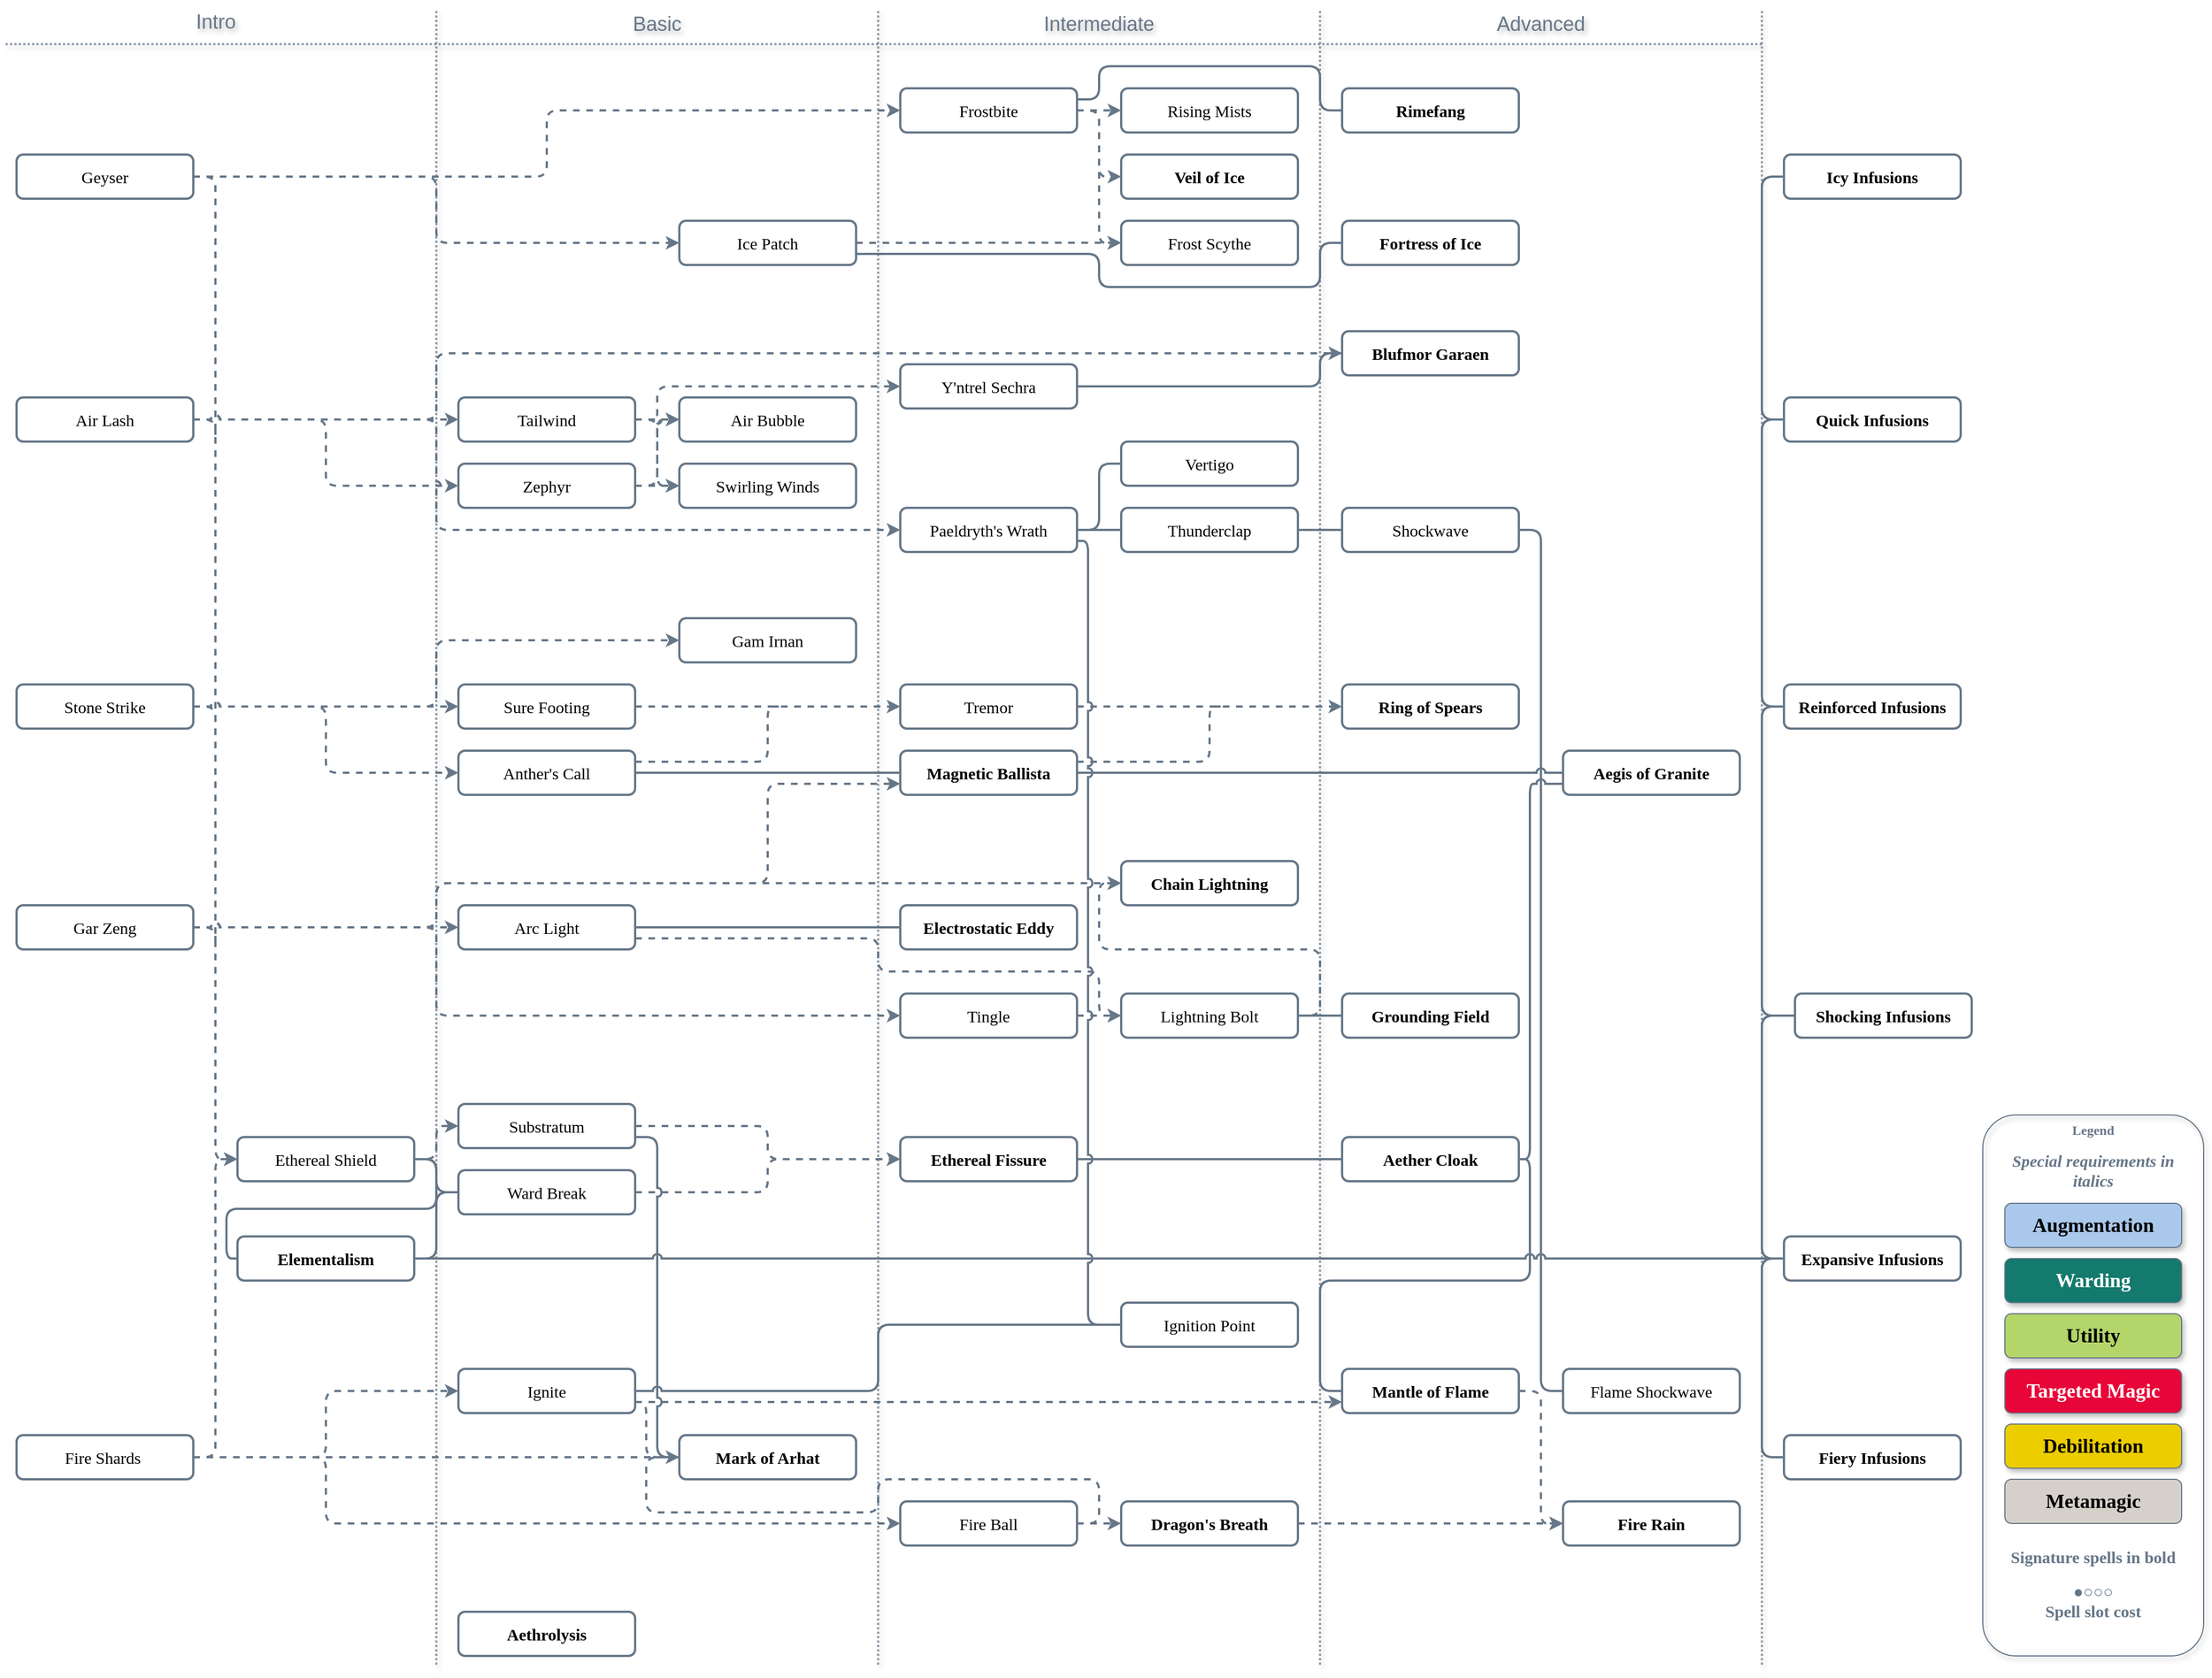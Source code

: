 <mxfile version="25.0.3">
  <diagram name="Page-1" id="PuFN-wMOv0jWiG4jprAx">
    <mxGraphModel dx="2580" dy="1327" grid="1" gridSize="10" guides="1" tooltips="1" connect="1" arrows="1" fold="1" page="1" pageScale="1" pageWidth="2020" pageHeight="1520" background="none" math="0" shadow="0">
      <root>
        <mxCell id="0" />
        <mxCell id="DKlUDa0g7rmCu-vv5rfz-316" value="Spellbook borders" style="locked=1;" parent="0" visible="0" />
        <mxCell id="DKlUDa0g7rmCu-vv5rfz-317" value="" style="rounded=1;fontFamily=Helvetica;fontSize=11;fontColor=default;labelBackgroundColor=none;fillColor=#FCF4C4;strokeColor=#667788;opacity=30;glass=0;shadow=0;align=center;verticalAlign=middle;gradientColor=none;strokeWidth=2;" parent="DKlUDa0g7rmCu-vv5rfz-316" vertex="1">
          <mxGeometry x="10" y="40" width="1180" height="140" as="geometry" />
        </mxCell>
        <mxCell id="DKlUDa0g7rmCu-vv5rfz-318" value="" style="rounded=1;fontFamily=Helvetica;fontSize=11;fontColor=default;labelBackgroundColor=none;fillColor=#667788;strokeColor=#667788;opacity=30;glass=0;shadow=0;align=center;verticalAlign=middle;gradientColor=none;strokeWidth=2;" parent="DKlUDa0g7rmCu-vv5rfz-316" vertex="1">
          <mxGeometry x="10" y="200" width="1180" height="260" as="geometry" />
        </mxCell>
        <mxCell id="DKlUDa0g7rmCu-vv5rfz-319" value="" style="rounded=1;fontFamily=Helvetica;fontSize=11;fontColor=default;labelBackgroundColor=none;fillColor=#FCF4C4;strokeColor=#667788;opacity=30;glass=0;shadow=0;align=center;verticalAlign=middle;gradientColor=none;strokeWidth=2;" parent="DKlUDa0g7rmCu-vv5rfz-316" vertex="1">
          <mxGeometry x="10" y="480" width="1180" height="270" as="geometry" />
        </mxCell>
        <mxCell id="4LNg5v-IOajOxHjOTWhF-1" value="Inspiration" style="text;align=center;verticalAlign=middle;whiteSpace=wrap;rounded=0;fontStyle=1;fontSize=16;fontFamily=Georgia;fontColor=#667788;strokeColor=none;" parent="DKlUDa0g7rmCu-vv5rfz-316" vertex="1">
          <mxGeometry x="10" y="420" width="140" height="40" as="geometry" />
        </mxCell>
        <mxCell id="4LNg5v-IOajOxHjOTWhF-2" value="Justice" style="text;align=center;verticalAlign=middle;whiteSpace=wrap;rounded=0;fontStyle=1;fontSize=16;fontFamily=Georgia;fontColor=#667788;strokeColor=none;" parent="DKlUDa0g7rmCu-vv5rfz-316" vertex="1">
          <mxGeometry x="10" y="710" width="140" height="40" as="geometry" />
        </mxCell>
        <mxCell id="4LNg5v-IOajOxHjOTWhF-4" value="Sacrifice" style="text;align=center;verticalAlign=middle;whiteSpace=wrap;rounded=0;fontStyle=1;fontSize=16;fontFamily=Georgia;fontColor=#667788;strokeColor=none;" parent="DKlUDa0g7rmCu-vv5rfz-316" vertex="1">
          <mxGeometry x="10" y="140" width="140" height="40" as="geometry" />
        </mxCell>
        <mxCell id="DKlUDa0g7rmCu-vv5rfz-14" value="Shapes and Lines" style="" parent="0" />
        <mxCell id="ByqBd_FR368xJn7YFOeK-108" style="edgeStyle=orthogonalEdgeStyle;shape=connector;curved=0;rounded=1;orthogonalLoop=1;jettySize=auto;html=1;exitX=1;exitY=0.5;exitDx=0;exitDy=0;entryX=0;entryY=0.5;entryDx=0;entryDy=0;dashed=1;strokeColor=#667788;strokeWidth=2;align=center;verticalAlign=middle;fontFamily=Helvetica;fontSize=11;fontColor=default;labelBackgroundColor=default;endArrow=classic;endFill=1;jumpStyle=arc;" edge="1" parent="DKlUDa0g7rmCu-vv5rfz-14" source="ByqBd_FR368xJn7YFOeK-40" target="ByqBd_FR368xJn7YFOeK-42">
          <mxGeometry relative="1" as="geometry" />
        </mxCell>
        <mxCell id="ByqBd_FR368xJn7YFOeK-120" style="edgeStyle=orthogonalEdgeStyle;shape=connector;curved=0;rounded=1;orthogonalLoop=1;jettySize=auto;html=1;exitX=1;exitY=0.75;exitDx=0;exitDy=0;entryX=0;entryY=0.75;entryDx=0;entryDy=0;dashed=1;strokeColor=#667788;strokeWidth=2;align=center;verticalAlign=middle;fontFamily=Helvetica;fontSize=11;fontColor=default;labelBackgroundColor=default;endArrow=classic;endFill=1;jumpStyle=arc;" edge="1" parent="DKlUDa0g7rmCu-vv5rfz-14" source="ByqBd_FR368xJn7YFOeK-46" target="ByqBd_FR368xJn7YFOeK-52">
          <mxGeometry relative="1" as="geometry" />
        </mxCell>
        <mxCell id="u5JJ2iUTMlOG-NKWuYbm-9" style="edgeStyle=orthogonalEdgeStyle;shape=connector;curved=0;rounded=1;jumpStyle=arc;orthogonalLoop=1;jettySize=auto;html=1;exitX=1;exitY=0;exitDx=0;exitDy=0;dashed=1;strokeColor=#667788;strokeWidth=2;align=center;verticalAlign=middle;fontFamily=Helvetica;fontSize=11;fontColor=default;labelBackgroundColor=default;endArrow=none;endFill=0;" parent="DKlUDa0g7rmCu-vv5rfz-14" source="bMIZUlVMKYhtr8G9Qs2D-71" edge="1">
          <mxGeometry relative="1" as="geometry">
            <mxPoint x="420" y="580" as="targetPoint" />
            <Array as="points">
              <mxPoint x="400" y="420" />
              <mxPoint x="400" y="580" />
            </Array>
          </mxGeometry>
        </mxCell>
        <mxCell id="ByqBd_FR368xJn7YFOeK-60" style="edgeStyle=orthogonalEdgeStyle;shape=connector;curved=0;rounded=1;orthogonalLoop=1;jettySize=auto;html=1;exitX=1;exitY=0.5;exitDx=0;exitDy=0;entryX=0;entryY=0.5;entryDx=0;entryDy=0;strokeColor=#667788;strokeWidth=2;align=center;verticalAlign=middle;fontFamily=Helvetica;fontSize=11;fontColor=default;labelBackgroundColor=default;endArrow=classic;endFill=1;dashed=1;jumpStyle=arc;" edge="1" parent="DKlUDa0g7rmCu-vv5rfz-14" source="DKlUDa0g7rmCu-vv5rfz-31" target="ByqBd_FR368xJn7YFOeK-1">
          <mxGeometry relative="1" as="geometry" />
        </mxCell>
        <mxCell id="ByqBd_FR368xJn7YFOeK-61" style="edgeStyle=orthogonalEdgeStyle;shape=connector;curved=0;rounded=1;orthogonalLoop=1;jettySize=auto;html=1;exitX=1;exitY=0.5;exitDx=0;exitDy=0;entryX=0;entryY=0.5;entryDx=0;entryDy=0;strokeColor=#667788;strokeWidth=2;align=center;verticalAlign=middle;fontFamily=Helvetica;fontSize=11;fontColor=default;labelBackgroundColor=default;endArrow=classic;endFill=1;dashed=1;jumpStyle=arc;" edge="1" parent="DKlUDa0g7rmCu-vv5rfz-14" source="DKlUDa0g7rmCu-vv5rfz-31" target="ByqBd_FR368xJn7YFOeK-3">
          <mxGeometry relative="1" as="geometry">
            <Array as="points">
              <mxPoint x="500" y="160" />
              <mxPoint x="500" y="100" />
            </Array>
          </mxGeometry>
        </mxCell>
        <mxCell id="ByqBd_FR368xJn7YFOeK-99" style="edgeStyle=orthogonalEdgeStyle;shape=connector;curved=0;rounded=1;orthogonalLoop=1;jettySize=auto;html=1;exitX=1;exitY=0.5;exitDx=0;exitDy=0;entryX=0;entryY=0.5;entryDx=0;entryDy=0;dashed=1;strokeColor=#667788;strokeWidth=2;align=center;verticalAlign=middle;fontFamily=Helvetica;fontSize=11;fontColor=default;labelBackgroundColor=default;endArrow=classic;endFill=1;jumpStyle=arc;" edge="1" parent="DKlUDa0g7rmCu-vv5rfz-14" source="DKlUDa0g7rmCu-vv5rfz-31" target="ByqBd_FR368xJn7YFOeK-50">
          <mxGeometry relative="1" as="geometry" />
        </mxCell>
        <mxCell id="DKlUDa0g7rmCu-vv5rfz-31" value="Geyser" style="rounded=1;strokeWidth=2;strokeColor=#667788;textShadow=0;labelBackgroundColor=none;whiteSpace=wrap;fontSize=15;fontFamily=Georgia;fillColor=none;fontColor=#000000;" parent="DKlUDa0g7rmCu-vv5rfz-14" vertex="1">
          <mxGeometry x="20" y="140" width="160" height="40" as="geometry" />
        </mxCell>
        <mxCell id="ByqBd_FR368xJn7YFOeK-58" style="edgeStyle=orthogonalEdgeStyle;rounded=1;orthogonalLoop=1;jettySize=auto;html=1;exitX=1;exitY=0.75;exitDx=0;exitDy=0;entryX=0;entryY=0.5;entryDx=0;entryDy=0;strokeWidth=2;curved=0;strokeColor=#667788;endArrow=none;endFill=0;jumpStyle=arc;" edge="1" parent="DKlUDa0g7rmCu-vv5rfz-14" source="ByqBd_FR368xJn7YFOeK-1" target="ByqBd_FR368xJn7YFOeK-6">
          <mxGeometry relative="1" as="geometry">
            <Array as="points">
              <mxPoint x="1000" y="230" />
              <mxPoint x="1000" y="260" />
              <mxPoint x="1200" y="260" />
              <mxPoint x="1200" y="220" />
            </Array>
          </mxGeometry>
        </mxCell>
        <mxCell id="ByqBd_FR368xJn7YFOeK-65" style="edgeStyle=orthogonalEdgeStyle;shape=connector;curved=0;rounded=1;orthogonalLoop=1;jettySize=auto;html=1;exitX=1;exitY=0.5;exitDx=0;exitDy=0;strokeColor=#667788;strokeWidth=2;align=center;verticalAlign=middle;fontFamily=Helvetica;fontSize=11;fontColor=default;labelBackgroundColor=default;endArrow=classic;endFill=1;dashed=1;jumpStyle=arc;" edge="1" parent="DKlUDa0g7rmCu-vv5rfz-14" source="ByqBd_FR368xJn7YFOeK-1">
          <mxGeometry relative="1" as="geometry">
            <mxPoint x="1020" y="219.857" as="targetPoint" />
          </mxGeometry>
        </mxCell>
        <mxCell id="ByqBd_FR368xJn7YFOeK-1" value="Ice Patch" style="rounded=1;strokeWidth=2;strokeColor=#667788;textShadow=0;labelBackgroundColor=none;whiteSpace=wrap;fontSize=15;fontFamily=Georgia;fillColor=none;fontColor=#000000;" vertex="1" parent="DKlUDa0g7rmCu-vv5rfz-14">
          <mxGeometry x="620" y="200" width="160" height="40" as="geometry" />
        </mxCell>
        <mxCell id="ByqBd_FR368xJn7YFOeK-2" value="Frost Scythe" style="rounded=1;strokeWidth=2;strokeColor=#667788;textShadow=0;labelBackgroundColor=none;whiteSpace=wrap;fontSize=15;fontFamily=Georgia;fillColor=none;fontColor=#000000;" vertex="1" parent="DKlUDa0g7rmCu-vv5rfz-14">
          <mxGeometry x="1020" y="200" width="160" height="40" as="geometry" />
        </mxCell>
        <mxCell id="ByqBd_FR368xJn7YFOeK-57" style="edgeStyle=orthogonalEdgeStyle;rounded=1;orthogonalLoop=1;jettySize=auto;html=1;exitX=1;exitY=0.25;exitDx=0;exitDy=0;entryX=0;entryY=0.5;entryDx=0;entryDy=0;curved=0;strokeWidth=2;strokeColor=#667788;endArrow=none;endFill=0;jumpStyle=arc;" edge="1" parent="DKlUDa0g7rmCu-vv5rfz-14" source="ByqBd_FR368xJn7YFOeK-3" target="ByqBd_FR368xJn7YFOeK-7">
          <mxGeometry relative="1" as="geometry">
            <Array as="points">
              <mxPoint x="1000" y="90" />
              <mxPoint x="1000" y="60" />
              <mxPoint x="1200" y="60" />
              <mxPoint x="1200" y="100" />
            </Array>
          </mxGeometry>
        </mxCell>
        <mxCell id="ByqBd_FR368xJn7YFOeK-62" style="edgeStyle=orthogonalEdgeStyle;shape=connector;curved=0;rounded=1;orthogonalLoop=1;jettySize=auto;html=1;exitX=1;exitY=0.5;exitDx=0;exitDy=0;entryX=0;entryY=0.5;entryDx=0;entryDy=0;strokeColor=#667788;strokeWidth=2;align=center;verticalAlign=middle;fontFamily=Helvetica;fontSize=11;fontColor=default;labelBackgroundColor=default;endArrow=classic;endFill=1;dashed=1;jumpStyle=arc;" edge="1" parent="DKlUDa0g7rmCu-vv5rfz-14" source="ByqBd_FR368xJn7YFOeK-3" target="ByqBd_FR368xJn7YFOeK-4">
          <mxGeometry relative="1" as="geometry" />
        </mxCell>
        <mxCell id="ByqBd_FR368xJn7YFOeK-63" style="edgeStyle=orthogonalEdgeStyle;shape=connector;curved=0;rounded=1;orthogonalLoop=1;jettySize=auto;html=1;exitX=1;exitY=0.5;exitDx=0;exitDy=0;entryX=0;entryY=0.5;entryDx=0;entryDy=0;strokeColor=#667788;strokeWidth=2;align=center;verticalAlign=middle;fontFamily=Helvetica;fontSize=11;fontColor=default;labelBackgroundColor=default;endArrow=classic;endFill=1;dashed=1;jumpStyle=arc;" edge="1" parent="DKlUDa0g7rmCu-vv5rfz-14" source="ByqBd_FR368xJn7YFOeK-3" target="ByqBd_FR368xJn7YFOeK-5">
          <mxGeometry relative="1" as="geometry" />
        </mxCell>
        <mxCell id="ByqBd_FR368xJn7YFOeK-64" style="edgeStyle=orthogonalEdgeStyle;shape=connector;curved=0;rounded=1;orthogonalLoop=1;jettySize=auto;html=1;exitX=1;exitY=0.5;exitDx=0;exitDy=0;entryX=0;entryY=0.5;entryDx=0;entryDy=0;strokeColor=#667788;strokeWidth=2;align=center;verticalAlign=middle;fontFamily=Helvetica;fontSize=11;fontColor=default;labelBackgroundColor=default;endArrow=classic;endFill=1;dashed=1;jumpStyle=arc;" edge="1" parent="DKlUDa0g7rmCu-vv5rfz-14" source="ByqBd_FR368xJn7YFOeK-3" target="ByqBd_FR368xJn7YFOeK-2">
          <mxGeometry relative="1" as="geometry" />
        </mxCell>
        <mxCell id="ByqBd_FR368xJn7YFOeK-3" value="Frostbite" style="rounded=1;strokeWidth=2;strokeColor=#667788;textShadow=0;labelBackgroundColor=none;whiteSpace=wrap;fontSize=15;fontFamily=Georgia;fillColor=none;fontColor=#000000;" vertex="1" parent="DKlUDa0g7rmCu-vv5rfz-14">
          <mxGeometry x="820" y="80" width="160" height="40" as="geometry" />
        </mxCell>
        <mxCell id="ByqBd_FR368xJn7YFOeK-4" value="Rising Mists" style="rounded=1;strokeWidth=2;strokeColor=#667788;textShadow=0;labelBackgroundColor=none;whiteSpace=wrap;fontSize=15;fontFamily=Georgia;fillColor=none;fontColor=#000000;" vertex="1" parent="DKlUDa0g7rmCu-vv5rfz-14">
          <mxGeometry x="1020" y="80" width="160" height="40" as="geometry" />
        </mxCell>
        <mxCell id="ByqBd_FR368xJn7YFOeK-5" value="Veil of Ice" style="rounded=1;strokeWidth=2;strokeColor=#667788;textShadow=0;labelBackgroundColor=none;whiteSpace=wrap;fontSize=15;fontFamily=Georgia;fillColor=none;fontColor=#000000;fontStyle=1" vertex="1" parent="DKlUDa0g7rmCu-vv5rfz-14">
          <mxGeometry x="1020" y="140" width="160" height="40" as="geometry" />
        </mxCell>
        <mxCell id="ByqBd_FR368xJn7YFOeK-6" value="Fortress of Ice" style="rounded=1;strokeWidth=2;strokeColor=#667788;textShadow=0;labelBackgroundColor=none;whiteSpace=wrap;fontSize=15;fontFamily=Georgia;fillColor=none;fontColor=#000000;fontStyle=1" vertex="1" parent="DKlUDa0g7rmCu-vv5rfz-14">
          <mxGeometry x="1220" y="200" width="160" height="40" as="geometry" />
        </mxCell>
        <mxCell id="ByqBd_FR368xJn7YFOeK-7" value="Rimefang" style="rounded=1;strokeWidth=2;strokeColor=#667788;textShadow=0;labelBackgroundColor=none;whiteSpace=wrap;fontSize=15;fontFamily=Georgia;fillColor=none;fontColor=#000000;fontStyle=1" vertex="1" parent="DKlUDa0g7rmCu-vv5rfz-14">
          <mxGeometry x="1220" y="80" width="160" height="40" as="geometry" />
        </mxCell>
        <mxCell id="ByqBd_FR368xJn7YFOeK-66" style="edgeStyle=orthogonalEdgeStyle;shape=connector;curved=0;rounded=1;orthogonalLoop=1;jettySize=auto;html=1;exitX=1;exitY=0.5;exitDx=0;exitDy=0;entryX=0;entryY=0.5;entryDx=0;entryDy=0;dashed=1;strokeColor=#667788;strokeWidth=2;align=center;verticalAlign=middle;fontFamily=Helvetica;fontSize=11;fontColor=default;labelBackgroundColor=default;endArrow=classic;endFill=1;jumpStyle=arc;" edge="1" parent="DKlUDa0g7rmCu-vv5rfz-14" source="ByqBd_FR368xJn7YFOeK-8" target="ByqBd_FR368xJn7YFOeK-12">
          <mxGeometry relative="1" as="geometry" />
        </mxCell>
        <mxCell id="ByqBd_FR368xJn7YFOeK-68" style="edgeStyle=orthogonalEdgeStyle;shape=connector;curved=0;rounded=1;orthogonalLoop=1;jettySize=auto;html=1;exitX=1;exitY=0.5;exitDx=0;exitDy=0;entryX=0;entryY=0.5;entryDx=0;entryDy=0;dashed=1;strokeColor=#667788;strokeWidth=2;align=center;verticalAlign=middle;fontFamily=Helvetica;fontSize=11;fontColor=default;labelBackgroundColor=default;endArrow=classic;endFill=1;jumpStyle=arc;" edge="1" parent="DKlUDa0g7rmCu-vv5rfz-14" source="ByqBd_FR368xJn7YFOeK-8" target="ByqBd_FR368xJn7YFOeK-13">
          <mxGeometry relative="1" as="geometry" />
        </mxCell>
        <mxCell id="ByqBd_FR368xJn7YFOeK-69" style="edgeStyle=orthogonalEdgeStyle;shape=connector;curved=0;rounded=1;orthogonalLoop=1;jettySize=auto;html=1;exitX=1;exitY=0.5;exitDx=0;exitDy=0;entryX=0;entryY=0.5;entryDx=0;entryDy=0;dashed=1;strokeColor=#667788;strokeWidth=2;align=center;verticalAlign=middle;fontFamily=Helvetica;fontSize=11;fontColor=default;labelBackgroundColor=default;endArrow=classic;endFill=1;jumpStyle=arc;" edge="1" parent="DKlUDa0g7rmCu-vv5rfz-14" source="ByqBd_FR368xJn7YFOeK-8" target="ByqBd_FR368xJn7YFOeK-17">
          <mxGeometry relative="1" as="geometry">
            <Array as="points">
              <mxPoint x="400" y="380" />
              <mxPoint x="400" y="480" />
            </Array>
          </mxGeometry>
        </mxCell>
        <mxCell id="ByqBd_FR368xJn7YFOeK-76" style="edgeStyle=orthogonalEdgeStyle;shape=connector;curved=0;rounded=1;orthogonalLoop=1;jettySize=auto;html=1;exitX=1;exitY=0.5;exitDx=0;exitDy=0;entryX=0;entryY=0.5;entryDx=0;entryDy=0;dashed=1;strokeColor=#667788;strokeWidth=2;align=center;verticalAlign=middle;fontFamily=Helvetica;fontSize=11;fontColor=default;labelBackgroundColor=default;endArrow=classic;endFill=1;jumpStyle=arc;" edge="1" parent="DKlUDa0g7rmCu-vv5rfz-14" source="ByqBd_FR368xJn7YFOeK-8" target="ByqBd_FR368xJn7YFOeK-18">
          <mxGeometry relative="1" as="geometry">
            <Array as="points">
              <mxPoint x="400" y="380" />
              <mxPoint x="400" y="320" />
            </Array>
          </mxGeometry>
        </mxCell>
        <mxCell id="ByqBd_FR368xJn7YFOeK-100" style="edgeStyle=orthogonalEdgeStyle;shape=connector;curved=0;rounded=1;orthogonalLoop=1;jettySize=auto;html=1;exitX=1;exitY=0.5;exitDx=0;exitDy=0;dashed=1;strokeColor=#667788;strokeWidth=2;align=center;verticalAlign=middle;fontFamily=Helvetica;fontSize=11;fontColor=default;labelBackgroundColor=default;endArrow=none;endFill=0;jumpStyle=arc;" edge="1" parent="DKlUDa0g7rmCu-vv5rfz-14" source="ByqBd_FR368xJn7YFOeK-8">
          <mxGeometry relative="1" as="geometry">
            <mxPoint x="200" y="400.0" as="targetPoint" />
          </mxGeometry>
        </mxCell>
        <mxCell id="ByqBd_FR368xJn7YFOeK-8" value="Air Lash" style="rounded=1;strokeWidth=2;strokeColor=#667788;textShadow=0;labelBackgroundColor=none;whiteSpace=wrap;fontSize=15;fontFamily=Georgia;fillColor=none;fontColor=#000000;" vertex="1" parent="DKlUDa0g7rmCu-vv5rfz-14">
          <mxGeometry x="20" y="360" width="160" height="40" as="geometry" />
        </mxCell>
        <mxCell id="ByqBd_FR368xJn7YFOeK-9" value="Icy Infusions" style="rounded=1;strokeWidth=2;strokeColor=#667788;textShadow=0;labelBackgroundColor=none;whiteSpace=wrap;fontSize=15;fontFamily=Georgia;fillColor=none;fontColor=#000000;fontStyle=1" vertex="1" parent="DKlUDa0g7rmCu-vv5rfz-14">
          <mxGeometry x="1620" y="140" width="160" height="40" as="geometry" />
        </mxCell>
        <mxCell id="ByqBd_FR368xJn7YFOeK-10" value="Air Bubble" style="rounded=1;strokeWidth=2;strokeColor=#667788;textShadow=0;labelBackgroundColor=none;whiteSpace=wrap;fontSize=15;fontFamily=Georgia;fillColor=none;fontColor=#000000;" vertex="1" parent="DKlUDa0g7rmCu-vv5rfz-14">
          <mxGeometry x="620" y="360" width="160" height="40" as="geometry" />
        </mxCell>
        <mxCell id="ByqBd_FR368xJn7YFOeK-11" value="Swirling Winds" style="rounded=1;strokeWidth=2;strokeColor=#667788;textShadow=0;labelBackgroundColor=none;whiteSpace=wrap;fontSize=15;fontFamily=Georgia;fillColor=none;fontColor=#000000;" vertex="1" parent="DKlUDa0g7rmCu-vv5rfz-14">
          <mxGeometry x="620" y="420" width="160" height="40" as="geometry" />
        </mxCell>
        <mxCell id="ByqBd_FR368xJn7YFOeK-70" style="edgeStyle=orthogonalEdgeStyle;shape=connector;curved=0;rounded=1;orthogonalLoop=1;jettySize=auto;html=1;exitX=1;exitY=0.5;exitDx=0;exitDy=0;entryX=0;entryY=0.5;entryDx=0;entryDy=0;dashed=1;strokeColor=#667788;strokeWidth=2;align=center;verticalAlign=middle;fontFamily=Helvetica;fontSize=11;fontColor=default;labelBackgroundColor=default;endArrow=classic;endFill=1;jumpStyle=arc;" edge="1" parent="DKlUDa0g7rmCu-vv5rfz-14" source="ByqBd_FR368xJn7YFOeK-12" target="ByqBd_FR368xJn7YFOeK-10">
          <mxGeometry relative="1" as="geometry" />
        </mxCell>
        <mxCell id="ByqBd_FR368xJn7YFOeK-73" style="edgeStyle=orthogonalEdgeStyle;shape=connector;curved=0;rounded=1;orthogonalLoop=1;jettySize=auto;html=1;exitX=1;exitY=0.5;exitDx=0;exitDy=0;entryX=0;entryY=0.5;entryDx=0;entryDy=0;dashed=1;strokeColor=#667788;strokeWidth=2;align=center;verticalAlign=middle;fontFamily=Helvetica;fontSize=11;fontColor=default;labelBackgroundColor=default;endArrow=classic;endFill=1;jumpStyle=arc;" edge="1" parent="DKlUDa0g7rmCu-vv5rfz-14" source="ByqBd_FR368xJn7YFOeK-12" target="ByqBd_FR368xJn7YFOeK-11">
          <mxGeometry relative="1" as="geometry" />
        </mxCell>
        <mxCell id="ByqBd_FR368xJn7YFOeK-12" value="Tailwind" style="rounded=1;strokeWidth=2;strokeColor=#667788;textShadow=0;labelBackgroundColor=none;whiteSpace=wrap;fontSize=15;fontFamily=Georgia;fillColor=none;fontColor=#000000;" vertex="1" parent="DKlUDa0g7rmCu-vv5rfz-14">
          <mxGeometry x="420" y="360" width="160" height="40" as="geometry" />
        </mxCell>
        <mxCell id="ByqBd_FR368xJn7YFOeK-71" style="edgeStyle=orthogonalEdgeStyle;shape=connector;curved=0;rounded=1;orthogonalLoop=1;jettySize=auto;html=1;exitX=1;exitY=0.5;exitDx=0;exitDy=0;entryX=0;entryY=0.5;entryDx=0;entryDy=0;dashed=1;strokeColor=#667788;strokeWidth=2;align=center;verticalAlign=middle;fontFamily=Helvetica;fontSize=11;fontColor=default;labelBackgroundColor=default;endArrow=classic;endFill=1;jumpStyle=arc;" edge="1" parent="DKlUDa0g7rmCu-vv5rfz-14" source="ByqBd_FR368xJn7YFOeK-13" target="ByqBd_FR368xJn7YFOeK-11">
          <mxGeometry relative="1" as="geometry" />
        </mxCell>
        <mxCell id="ByqBd_FR368xJn7YFOeK-72" style="edgeStyle=orthogonalEdgeStyle;shape=connector;curved=0;rounded=1;orthogonalLoop=1;jettySize=auto;html=1;exitX=1;exitY=0.5;exitDx=0;exitDy=0;entryX=0;entryY=0.5;entryDx=0;entryDy=0;dashed=1;strokeColor=#667788;strokeWidth=2;align=center;verticalAlign=middle;fontFamily=Helvetica;fontSize=11;fontColor=default;labelBackgroundColor=default;endArrow=classic;endFill=1;jumpStyle=arc;" edge="1" parent="DKlUDa0g7rmCu-vv5rfz-14" source="ByqBd_FR368xJn7YFOeK-13" target="ByqBd_FR368xJn7YFOeK-10">
          <mxGeometry relative="1" as="geometry" />
        </mxCell>
        <mxCell id="ByqBd_FR368xJn7YFOeK-74" style="edgeStyle=orthogonalEdgeStyle;shape=connector;curved=0;rounded=1;orthogonalLoop=1;jettySize=auto;html=1;exitX=1;exitY=0.5;exitDx=0;exitDy=0;entryX=0;entryY=0.5;entryDx=0;entryDy=0;dashed=1;strokeColor=#667788;strokeWidth=2;align=center;verticalAlign=middle;fontFamily=Helvetica;fontSize=11;fontColor=default;labelBackgroundColor=default;endArrow=classic;endFill=1;jumpStyle=arc;" edge="1" parent="DKlUDa0g7rmCu-vv5rfz-14" source="ByqBd_FR368xJn7YFOeK-13" target="ByqBd_FR368xJn7YFOeK-15">
          <mxGeometry relative="1" as="geometry">
            <Array as="points">
              <mxPoint x="600" y="440" />
              <mxPoint x="600" y="350" />
            </Array>
          </mxGeometry>
        </mxCell>
        <mxCell id="ByqBd_FR368xJn7YFOeK-13" value="Zephyr" style="rounded=1;strokeWidth=2;strokeColor=#667788;textShadow=0;labelBackgroundColor=none;whiteSpace=wrap;fontSize=15;fontFamily=Georgia;fillColor=none;fontColor=#000000;fontStyle=0" vertex="1" parent="DKlUDa0g7rmCu-vv5rfz-14">
          <mxGeometry x="420" y="420" width="160" height="40" as="geometry" />
        </mxCell>
        <mxCell id="ByqBd_FR368xJn7YFOeK-14" value="Vertigo" style="rounded=1;strokeWidth=2;strokeColor=#667788;textShadow=0;labelBackgroundColor=none;whiteSpace=wrap;fontSize=15;fontFamily=Georgia;fillColor=none;fontColor=#000000;" vertex="1" parent="DKlUDa0g7rmCu-vv5rfz-14">
          <mxGeometry x="1020" y="400" width="160" height="40" as="geometry" />
        </mxCell>
        <mxCell id="ByqBd_FR368xJn7YFOeK-77" style="edgeStyle=orthogonalEdgeStyle;shape=connector;curved=0;rounded=1;orthogonalLoop=1;jettySize=auto;html=1;exitX=1;exitY=0.5;exitDx=0;exitDy=0;entryX=0;entryY=0.5;entryDx=0;entryDy=0;strokeColor=#667788;strokeWidth=2;align=center;verticalAlign=middle;fontFamily=Helvetica;fontSize=11;fontColor=default;labelBackgroundColor=default;endArrow=none;endFill=0;jumpStyle=arc;" edge="1" parent="DKlUDa0g7rmCu-vv5rfz-14" source="ByqBd_FR368xJn7YFOeK-15" target="ByqBd_FR368xJn7YFOeK-18">
          <mxGeometry relative="1" as="geometry">
            <Array as="points">
              <mxPoint x="1200" y="350" />
              <mxPoint x="1200" y="320" />
            </Array>
          </mxGeometry>
        </mxCell>
        <mxCell id="ByqBd_FR368xJn7YFOeK-15" value="Y&#39;ntrel Sechra" style="rounded=1;strokeWidth=2;strokeColor=#667788;textShadow=0;labelBackgroundColor=none;whiteSpace=wrap;fontSize=15;fontFamily=Georgia;fillColor=none;fontColor=#000000;" vertex="1" parent="DKlUDa0g7rmCu-vv5rfz-14">
          <mxGeometry x="820" y="330" width="160" height="40" as="geometry" />
        </mxCell>
        <mxCell id="ByqBd_FR368xJn7YFOeK-80" style="edgeStyle=orthogonalEdgeStyle;shape=connector;curved=0;rounded=1;orthogonalLoop=1;jettySize=auto;html=1;exitX=1;exitY=0.5;exitDx=0;exitDy=0;entryX=0;entryY=0.5;entryDx=0;entryDy=0;strokeColor=#667788;strokeWidth=2;align=center;verticalAlign=middle;fontFamily=Helvetica;fontSize=11;fontColor=default;labelBackgroundColor=default;endArrow=none;endFill=0;jumpStyle=arc;" edge="1" parent="DKlUDa0g7rmCu-vv5rfz-14" source="ByqBd_FR368xJn7YFOeK-16" target="ByqBd_FR368xJn7YFOeK-19">
          <mxGeometry relative="1" as="geometry" />
        </mxCell>
        <mxCell id="ByqBd_FR368xJn7YFOeK-16" value="Thunderclap" style="rounded=1;strokeWidth=2;strokeColor=#667788;textShadow=0;labelBackgroundColor=none;whiteSpace=wrap;fontSize=15;fontFamily=Georgia;fillColor=none;fontColor=#000000;" vertex="1" parent="DKlUDa0g7rmCu-vv5rfz-14">
          <mxGeometry x="1020" y="460" width="160" height="40" as="geometry" />
        </mxCell>
        <mxCell id="ByqBd_FR368xJn7YFOeK-78" style="edgeStyle=orthogonalEdgeStyle;shape=connector;curved=0;rounded=1;orthogonalLoop=1;jettySize=auto;html=1;exitX=1;exitY=0.5;exitDx=0;exitDy=0;entryX=0;entryY=0.5;entryDx=0;entryDy=0;strokeColor=#667788;strokeWidth=2;align=center;verticalAlign=middle;fontFamily=Helvetica;fontSize=11;fontColor=default;labelBackgroundColor=default;endArrow=none;endFill=0;jumpStyle=arc;" edge="1" parent="DKlUDa0g7rmCu-vv5rfz-14" source="ByqBd_FR368xJn7YFOeK-17" target="ByqBd_FR368xJn7YFOeK-16">
          <mxGeometry relative="1" as="geometry" />
        </mxCell>
        <mxCell id="ByqBd_FR368xJn7YFOeK-79" style="edgeStyle=orthogonalEdgeStyle;shape=connector;curved=0;rounded=1;orthogonalLoop=1;jettySize=auto;html=1;exitX=1;exitY=0.5;exitDx=0;exitDy=0;entryX=0;entryY=0.5;entryDx=0;entryDy=0;strokeColor=#667788;strokeWidth=2;align=center;verticalAlign=middle;fontFamily=Helvetica;fontSize=11;fontColor=default;labelBackgroundColor=default;endArrow=none;endFill=0;jumpStyle=arc;" edge="1" parent="DKlUDa0g7rmCu-vv5rfz-14" source="ByqBd_FR368xJn7YFOeK-17" target="ByqBd_FR368xJn7YFOeK-14">
          <mxGeometry relative="1" as="geometry" />
        </mxCell>
        <mxCell id="ByqBd_FR368xJn7YFOeK-17" value="Paeldryth&#39;s Wrath" style="rounded=1;strokeWidth=2;strokeColor=#667788;textShadow=0;labelBackgroundColor=none;whiteSpace=wrap;fontSize=15;fontFamily=Georgia;fillColor=none;fontColor=#000000;fontStyle=0" vertex="1" parent="DKlUDa0g7rmCu-vv5rfz-14">
          <mxGeometry x="820" y="460" width="160" height="40" as="geometry" />
        </mxCell>
        <mxCell id="ByqBd_FR368xJn7YFOeK-18" value="Blufmor Garaen" style="rounded=1;strokeWidth=2;strokeColor=#667788;textShadow=0;labelBackgroundColor=none;whiteSpace=wrap;fontSize=15;fontFamily=Georgia;fillColor=none;fontColor=#000000;fontStyle=1" vertex="1" parent="DKlUDa0g7rmCu-vv5rfz-14">
          <mxGeometry x="1220" y="300" width="160" height="40" as="geometry" />
        </mxCell>
        <mxCell id="ByqBd_FR368xJn7YFOeK-123" style="edgeStyle=orthogonalEdgeStyle;shape=connector;curved=0;rounded=1;orthogonalLoop=1;jettySize=auto;html=1;exitX=1;exitY=0.5;exitDx=0;exitDy=0;entryX=0;entryY=0.5;entryDx=0;entryDy=0;strokeColor=#667788;strokeWidth=2;align=center;verticalAlign=middle;fontFamily=Helvetica;fontSize=11;fontColor=default;labelBackgroundColor=default;endArrow=none;endFill=0;jumpStyle=arc;" edge="1" parent="DKlUDa0g7rmCu-vv5rfz-14" source="ByqBd_FR368xJn7YFOeK-19" target="ByqBd_FR368xJn7YFOeK-54">
          <mxGeometry relative="1" as="geometry" />
        </mxCell>
        <mxCell id="ByqBd_FR368xJn7YFOeK-19" value="Shockwave" style="rounded=1;strokeWidth=2;strokeColor=#667788;textShadow=0;labelBackgroundColor=none;whiteSpace=wrap;fontSize=15;fontFamily=Georgia;fillColor=none;fontColor=#000000;fontStyle=0" vertex="1" parent="DKlUDa0g7rmCu-vv5rfz-14">
          <mxGeometry x="1220" y="460" width="160" height="40" as="geometry" />
        </mxCell>
        <mxCell id="ByqBd_FR368xJn7YFOeK-135" style="edgeStyle=orthogonalEdgeStyle;shape=connector;curved=0;rounded=1;orthogonalLoop=1;jettySize=auto;html=1;exitX=0;exitY=0.5;exitDx=0;exitDy=0;entryX=0;entryY=0.5;entryDx=0;entryDy=0;strokeColor=#667788;strokeWidth=2;align=center;verticalAlign=middle;fontFamily=Helvetica;fontSize=11;fontColor=default;labelBackgroundColor=default;endArrow=none;endFill=0;jumpStyle=arc;" edge="1" parent="DKlUDa0g7rmCu-vv5rfz-14" source="ByqBd_FR368xJn7YFOeK-20" target="ByqBd_FR368xJn7YFOeK-9">
          <mxGeometry relative="1" as="geometry" />
        </mxCell>
        <mxCell id="ByqBd_FR368xJn7YFOeK-20" value="Quick Infusions" style="rounded=1;strokeWidth=2;strokeColor=#667788;textShadow=0;labelBackgroundColor=none;whiteSpace=wrap;fontSize=15;fontFamily=Georgia;fillColor=none;fontColor=#000000;fontStyle=1" vertex="1" parent="DKlUDa0g7rmCu-vv5rfz-14">
          <mxGeometry x="1620" y="360" width="160" height="40" as="geometry" />
        </mxCell>
        <mxCell id="ByqBd_FR368xJn7YFOeK-81" style="edgeStyle=orthogonalEdgeStyle;shape=connector;curved=0;rounded=1;orthogonalLoop=1;jettySize=auto;html=1;exitX=1;exitY=0.5;exitDx=0;exitDy=0;entryX=0;entryY=0.5;entryDx=0;entryDy=0;dashed=1;strokeColor=#667788;strokeWidth=2;align=center;verticalAlign=middle;fontFamily=Helvetica;fontSize=11;fontColor=default;labelBackgroundColor=default;endArrow=classic;endFill=1;jumpStyle=arc;" edge="1" parent="DKlUDa0g7rmCu-vv5rfz-14" source="ByqBd_FR368xJn7YFOeK-21" target="ByqBd_FR368xJn7YFOeK-23">
          <mxGeometry relative="1" as="geometry">
            <Array as="points">
              <mxPoint x="400" y="640" />
              <mxPoint x="400" y="580" />
            </Array>
          </mxGeometry>
        </mxCell>
        <mxCell id="ByqBd_FR368xJn7YFOeK-82" style="edgeStyle=orthogonalEdgeStyle;shape=connector;curved=0;rounded=1;orthogonalLoop=1;jettySize=auto;html=1;exitX=1;exitY=0.5;exitDx=0;exitDy=0;entryX=0;entryY=0.5;entryDx=0;entryDy=0;dashed=1;strokeColor=#667788;strokeWidth=2;align=center;verticalAlign=middle;fontFamily=Helvetica;fontSize=11;fontColor=default;labelBackgroundColor=default;endArrow=classic;endFill=1;jumpStyle=arc;" edge="1" parent="DKlUDa0g7rmCu-vv5rfz-14" source="ByqBd_FR368xJn7YFOeK-21" target="ByqBd_FR368xJn7YFOeK-22">
          <mxGeometry relative="1" as="geometry" />
        </mxCell>
        <mxCell id="ByqBd_FR368xJn7YFOeK-83" style="edgeStyle=orthogonalEdgeStyle;shape=connector;curved=0;rounded=1;orthogonalLoop=1;jettySize=auto;html=1;exitX=1;exitY=0.5;exitDx=0;exitDy=0;entryX=0;entryY=0.5;entryDx=0;entryDy=0;dashed=1;strokeColor=#667788;strokeWidth=2;align=center;verticalAlign=middle;fontFamily=Helvetica;fontSize=11;fontColor=default;labelBackgroundColor=default;endArrow=classic;endFill=1;jumpStyle=arc;" edge="1" parent="DKlUDa0g7rmCu-vv5rfz-14" source="ByqBd_FR368xJn7YFOeK-21" target="ByqBd_FR368xJn7YFOeK-24">
          <mxGeometry relative="1" as="geometry" />
        </mxCell>
        <mxCell id="ByqBd_FR368xJn7YFOeK-101" style="edgeStyle=orthogonalEdgeStyle;shape=connector;curved=0;rounded=1;orthogonalLoop=1;jettySize=auto;html=1;exitX=1;exitY=0.5;exitDx=0;exitDy=0;dashed=1;strokeColor=#667788;strokeWidth=2;align=center;verticalAlign=middle;fontFamily=Helvetica;fontSize=11;fontColor=default;labelBackgroundColor=default;endArrow=none;endFill=0;jumpStyle=arc;" edge="1" parent="DKlUDa0g7rmCu-vv5rfz-14" source="ByqBd_FR368xJn7YFOeK-21">
          <mxGeometry relative="1" as="geometry">
            <mxPoint x="200" y="660.0" as="targetPoint" />
          </mxGeometry>
        </mxCell>
        <mxCell id="ByqBd_FR368xJn7YFOeK-21" value="Stone Strike" style="rounded=1;strokeWidth=2;strokeColor=#667788;textShadow=0;labelBackgroundColor=none;whiteSpace=wrap;fontSize=15;fontFamily=Georgia;fillColor=none;fontColor=#000000;" vertex="1" parent="DKlUDa0g7rmCu-vv5rfz-14">
          <mxGeometry x="20" y="620" width="160" height="40" as="geometry" />
        </mxCell>
        <mxCell id="ByqBd_FR368xJn7YFOeK-85" style="edgeStyle=orthogonalEdgeStyle;shape=connector;curved=0;rounded=1;orthogonalLoop=1;jettySize=auto;html=1;exitX=1;exitY=0.25;exitDx=0;exitDy=0;dashed=1;strokeColor=#667788;strokeWidth=2;align=center;verticalAlign=middle;fontFamily=Helvetica;fontSize=11;fontColor=default;labelBackgroundColor=default;endArrow=none;endFill=0;jumpStyle=arc;" edge="1" parent="DKlUDa0g7rmCu-vv5rfz-14" source="ByqBd_FR368xJn7YFOeK-22">
          <mxGeometry relative="1" as="geometry">
            <mxPoint x="710" y="640" as="targetPoint" />
            <Array as="points">
              <mxPoint x="700" y="690" />
              <mxPoint x="700" y="640" />
            </Array>
          </mxGeometry>
        </mxCell>
        <mxCell id="ByqBd_FR368xJn7YFOeK-86" style="edgeStyle=orthogonalEdgeStyle;shape=connector;curved=0;rounded=1;orthogonalLoop=1;jettySize=auto;html=1;exitX=1;exitY=0.5;exitDx=0;exitDy=0;entryX=0;entryY=0.5;entryDx=0;entryDy=0;strokeColor=#667788;strokeWidth=2;align=center;verticalAlign=middle;fontFamily=Helvetica;fontSize=11;fontColor=default;labelBackgroundColor=default;endArrow=none;endFill=0;jumpStyle=arc;" edge="1" parent="DKlUDa0g7rmCu-vv5rfz-14" source="ByqBd_FR368xJn7YFOeK-22" target="ByqBd_FR368xJn7YFOeK-25">
          <mxGeometry relative="1" as="geometry" />
        </mxCell>
        <mxCell id="ByqBd_FR368xJn7YFOeK-22" value="Anther&#39;s Call" style="rounded=1;strokeWidth=2;strokeColor=#667788;textShadow=0;labelBackgroundColor=none;whiteSpace=wrap;fontSize=15;fontFamily=Georgia;fillColor=none;fontColor=#000000;" vertex="1" parent="DKlUDa0g7rmCu-vv5rfz-14">
          <mxGeometry x="420" y="680" width="160" height="40" as="geometry" />
        </mxCell>
        <mxCell id="ByqBd_FR368xJn7YFOeK-23" value="Gam Irnan" style="rounded=1;strokeWidth=2;strokeColor=#667788;textShadow=0;labelBackgroundColor=none;whiteSpace=wrap;fontSize=15;fontFamily=Georgia;fillColor=none;fontColor=#000000;" vertex="1" parent="DKlUDa0g7rmCu-vv5rfz-14">
          <mxGeometry x="620" y="560" width="160" height="40" as="geometry" />
        </mxCell>
        <mxCell id="ByqBd_FR368xJn7YFOeK-84" style="edgeStyle=orthogonalEdgeStyle;shape=connector;curved=0;rounded=1;orthogonalLoop=1;jettySize=auto;html=1;exitX=1;exitY=0.5;exitDx=0;exitDy=0;entryX=0;entryY=0.5;entryDx=0;entryDy=0;dashed=1;strokeColor=#667788;strokeWidth=2;align=center;verticalAlign=middle;fontFamily=Helvetica;fontSize=11;fontColor=default;labelBackgroundColor=default;endArrow=classic;endFill=1;jumpStyle=arc;" edge="1" parent="DKlUDa0g7rmCu-vv5rfz-14" source="ByqBd_FR368xJn7YFOeK-24" target="ByqBd_FR368xJn7YFOeK-26">
          <mxGeometry relative="1" as="geometry" />
        </mxCell>
        <mxCell id="ByqBd_FR368xJn7YFOeK-24" value="Sure Footing" style="rounded=1;strokeWidth=2;strokeColor=#667788;textShadow=0;labelBackgroundColor=none;whiteSpace=wrap;fontSize=15;fontFamily=Georgia;fillColor=none;fontColor=#000000;fontStyle=0" vertex="1" parent="DKlUDa0g7rmCu-vv5rfz-14">
          <mxGeometry x="420" y="620" width="160" height="40" as="geometry" />
        </mxCell>
        <mxCell id="ByqBd_FR368xJn7YFOeK-88" style="edgeStyle=orthogonalEdgeStyle;shape=connector;curved=0;rounded=1;orthogonalLoop=1;jettySize=auto;html=1;exitX=1;exitY=0.25;exitDx=0;exitDy=0;dashed=1;strokeColor=#667788;strokeWidth=2;align=center;verticalAlign=middle;fontFamily=Helvetica;fontSize=11;fontColor=default;labelBackgroundColor=default;endArrow=none;endFill=0;jumpStyle=arc;" edge="1" parent="DKlUDa0g7rmCu-vv5rfz-14" source="ByqBd_FR368xJn7YFOeK-25">
          <mxGeometry relative="1" as="geometry">
            <mxPoint x="1110" y="640" as="targetPoint" />
            <Array as="points">
              <mxPoint x="1100" y="690" />
              <mxPoint x="1100" y="640" />
            </Array>
          </mxGeometry>
        </mxCell>
        <mxCell id="ByqBd_FR368xJn7YFOeK-89" style="edgeStyle=orthogonalEdgeStyle;shape=connector;curved=0;rounded=1;orthogonalLoop=1;jettySize=auto;html=1;exitX=1;exitY=0.5;exitDx=0;exitDy=0;entryX=0;entryY=0.5;entryDx=0;entryDy=0;strokeColor=#667788;strokeWidth=2;align=center;verticalAlign=middle;fontFamily=Helvetica;fontSize=11;fontColor=default;labelBackgroundColor=default;endArrow=none;endFill=0;jumpStyle=arc;" edge="1" parent="DKlUDa0g7rmCu-vv5rfz-14" source="ByqBd_FR368xJn7YFOeK-25" target="ByqBd_FR368xJn7YFOeK-27">
          <mxGeometry relative="1" as="geometry" />
        </mxCell>
        <mxCell id="ByqBd_FR368xJn7YFOeK-25" value="Magnetic Ballista" style="rounded=1;strokeWidth=2;strokeColor=#667788;textShadow=0;labelBackgroundColor=none;whiteSpace=wrap;fontSize=15;fontFamily=Georgia;fillColor=none;fontColor=#000000;fontStyle=1" vertex="1" parent="DKlUDa0g7rmCu-vv5rfz-14">
          <mxGeometry x="820" y="680" width="160" height="40" as="geometry" />
        </mxCell>
        <mxCell id="ByqBd_FR368xJn7YFOeK-87" style="edgeStyle=orthogonalEdgeStyle;shape=connector;curved=0;rounded=1;orthogonalLoop=1;jettySize=auto;html=1;exitX=1;exitY=0.5;exitDx=0;exitDy=0;entryX=0;entryY=0.5;entryDx=0;entryDy=0;dashed=1;strokeColor=#667788;strokeWidth=2;align=center;verticalAlign=middle;fontFamily=Helvetica;fontSize=11;fontColor=default;labelBackgroundColor=default;endArrow=classic;endFill=1;jumpStyle=arc;" edge="1" parent="DKlUDa0g7rmCu-vv5rfz-14" source="ByqBd_FR368xJn7YFOeK-26" target="ByqBd_FR368xJn7YFOeK-28">
          <mxGeometry relative="1" as="geometry" />
        </mxCell>
        <mxCell id="ByqBd_FR368xJn7YFOeK-26" value="Tremor" style="rounded=1;strokeWidth=2;strokeColor=#667788;textShadow=0;labelBackgroundColor=none;whiteSpace=wrap;fontSize=15;fontFamily=Georgia;fillColor=none;fontColor=#000000;fontStyle=0" vertex="1" parent="DKlUDa0g7rmCu-vv5rfz-14">
          <mxGeometry x="820" y="620" width="160" height="40" as="geometry" />
        </mxCell>
        <mxCell id="ByqBd_FR368xJn7YFOeK-27" value="Aegis of Granite" style="rounded=1;strokeWidth=2;strokeColor=#667788;textShadow=0;labelBackgroundColor=none;whiteSpace=wrap;fontSize=15;fontFamily=Georgia;fillColor=none;fontColor=#000000;fontStyle=1" vertex="1" parent="DKlUDa0g7rmCu-vv5rfz-14">
          <mxGeometry x="1420" y="680" width="160" height="40" as="geometry" />
        </mxCell>
        <mxCell id="ByqBd_FR368xJn7YFOeK-28" value="Ring of Spears" style="rounded=1;strokeWidth=2;strokeColor=#667788;textShadow=0;labelBackgroundColor=none;whiteSpace=wrap;fontSize=15;fontFamily=Georgia;fillColor=none;fontColor=#000000;fontStyle=1" vertex="1" parent="DKlUDa0g7rmCu-vv5rfz-14">
          <mxGeometry x="1220" y="620" width="160" height="40" as="geometry" />
        </mxCell>
        <mxCell id="ByqBd_FR368xJn7YFOeK-131" style="edgeStyle=orthogonalEdgeStyle;shape=connector;curved=0;rounded=1;orthogonalLoop=1;jettySize=auto;html=1;exitX=0;exitY=0.5;exitDx=0;exitDy=0;entryX=0;entryY=0.5;entryDx=0;entryDy=0;strokeColor=#667788;strokeWidth=2;align=center;verticalAlign=middle;fontFamily=Helvetica;fontSize=11;fontColor=default;labelBackgroundColor=default;endArrow=none;endFill=0;jumpStyle=arc;" edge="1" parent="DKlUDa0g7rmCu-vv5rfz-14" source="ByqBd_FR368xJn7YFOeK-29" target="ByqBd_FR368xJn7YFOeK-20">
          <mxGeometry relative="1" as="geometry" />
        </mxCell>
        <mxCell id="ByqBd_FR368xJn7YFOeK-29" value="Reinforced Infusions" style="rounded=1;strokeWidth=2;strokeColor=#667788;textShadow=0;labelBackgroundColor=none;whiteSpace=wrap;fontSize=15;fontFamily=Georgia;fillColor=none;fontColor=#000000;fontStyle=1" vertex="1" parent="DKlUDa0g7rmCu-vv5rfz-14">
          <mxGeometry x="1620" y="620" width="160" height="40" as="geometry" />
        </mxCell>
        <mxCell id="ByqBd_FR368xJn7YFOeK-90" style="edgeStyle=orthogonalEdgeStyle;shape=connector;curved=0;rounded=1;orthogonalLoop=1;jettySize=auto;html=1;exitX=1;exitY=0.5;exitDx=0;exitDy=0;entryX=0;entryY=0.75;entryDx=0;entryDy=0;dashed=1;strokeColor=#667788;strokeWidth=2;align=center;verticalAlign=middle;fontFamily=Helvetica;fontSize=11;fontColor=default;labelBackgroundColor=default;endArrow=classic;endFill=1;jumpStyle=arc;" edge="1" parent="DKlUDa0g7rmCu-vv5rfz-14" source="ByqBd_FR368xJn7YFOeK-30" target="ByqBd_FR368xJn7YFOeK-25">
          <mxGeometry relative="1" as="geometry">
            <Array as="points">
              <mxPoint x="400" y="840" />
              <mxPoint x="400" y="800" />
              <mxPoint x="700" y="800" />
              <mxPoint x="700" y="710" />
            </Array>
          </mxGeometry>
        </mxCell>
        <mxCell id="ByqBd_FR368xJn7YFOeK-91" style="edgeStyle=orthogonalEdgeStyle;shape=connector;curved=0;rounded=1;orthogonalLoop=1;jettySize=auto;html=1;exitX=1;exitY=0.5;exitDx=0;exitDy=0;entryX=0;entryY=0.5;entryDx=0;entryDy=0;dashed=1;strokeColor=#667788;strokeWidth=2;align=center;verticalAlign=middle;fontFamily=Helvetica;fontSize=11;fontColor=default;labelBackgroundColor=default;endArrow=classic;endFill=1;jumpStyle=arc;" edge="1" parent="DKlUDa0g7rmCu-vv5rfz-14" source="ByqBd_FR368xJn7YFOeK-30" target="ByqBd_FR368xJn7YFOeK-31">
          <mxGeometry relative="1" as="geometry" />
        </mxCell>
        <mxCell id="ByqBd_FR368xJn7YFOeK-92" style="edgeStyle=orthogonalEdgeStyle;shape=connector;curved=0;rounded=1;orthogonalLoop=1;jettySize=auto;html=1;exitX=1;exitY=0.5;exitDx=0;exitDy=0;entryX=0;entryY=0.5;entryDx=0;entryDy=0;dashed=1;strokeColor=#667788;strokeWidth=2;align=center;verticalAlign=middle;fontFamily=Helvetica;fontSize=11;fontColor=default;labelBackgroundColor=default;endArrow=classic;endFill=1;jumpStyle=arc;" edge="1" parent="DKlUDa0g7rmCu-vv5rfz-14" source="ByqBd_FR368xJn7YFOeK-30" target="ByqBd_FR368xJn7YFOeK-34">
          <mxGeometry relative="1" as="geometry">
            <Array as="points">
              <mxPoint x="400" y="840" />
              <mxPoint x="400" y="920" />
            </Array>
          </mxGeometry>
        </mxCell>
        <mxCell id="ByqBd_FR368xJn7YFOeK-94" style="edgeStyle=orthogonalEdgeStyle;shape=connector;curved=0;rounded=1;orthogonalLoop=1;jettySize=auto;html=1;exitX=1;exitY=0.5;exitDx=0;exitDy=0;entryX=0;entryY=0.5;entryDx=0;entryDy=0;dashed=1;strokeColor=#667788;strokeWidth=2;align=center;verticalAlign=middle;fontFamily=Helvetica;fontSize=11;fontColor=default;labelBackgroundColor=default;endArrow=classic;endFill=1;jumpStyle=arc;" edge="1" parent="DKlUDa0g7rmCu-vv5rfz-14" source="ByqBd_FR368xJn7YFOeK-30" target="ByqBd_FR368xJn7YFOeK-32">
          <mxGeometry relative="1" as="geometry">
            <Array as="points">
              <mxPoint x="400" y="840" />
              <mxPoint x="400" y="800" />
            </Array>
          </mxGeometry>
        </mxCell>
        <mxCell id="ByqBd_FR368xJn7YFOeK-102" style="edgeStyle=orthogonalEdgeStyle;shape=connector;curved=0;rounded=1;orthogonalLoop=1;jettySize=auto;html=1;exitX=1;exitY=0.5;exitDx=0;exitDy=0;dashed=1;strokeColor=#667788;strokeWidth=2;align=center;verticalAlign=middle;fontFamily=Helvetica;fontSize=11;fontColor=default;labelBackgroundColor=default;endArrow=none;endFill=0;jumpStyle=arc;" edge="1" parent="DKlUDa0g7rmCu-vv5rfz-14" source="ByqBd_FR368xJn7YFOeK-30">
          <mxGeometry relative="1" as="geometry">
            <mxPoint x="200" y="860" as="targetPoint" />
          </mxGeometry>
        </mxCell>
        <mxCell id="ByqBd_FR368xJn7YFOeK-30" value="Gar Zeng" style="rounded=1;strokeWidth=2;strokeColor=#667788;textShadow=0;labelBackgroundColor=none;whiteSpace=wrap;fontSize=15;fontFamily=Georgia;fillColor=none;fontColor=#000000;" vertex="1" parent="DKlUDa0g7rmCu-vv5rfz-14">
          <mxGeometry x="20" y="820" width="160" height="40" as="geometry" />
        </mxCell>
        <mxCell id="ByqBd_FR368xJn7YFOeK-93" style="edgeStyle=orthogonalEdgeStyle;shape=connector;curved=0;rounded=1;orthogonalLoop=1;jettySize=auto;html=1;exitX=1;exitY=0.5;exitDx=0;exitDy=0;entryX=0;entryY=0.5;entryDx=0;entryDy=0;strokeColor=#667788;strokeWidth=2;align=center;verticalAlign=middle;fontFamily=Helvetica;fontSize=11;fontColor=default;labelBackgroundColor=default;endArrow=none;endFill=0;jumpStyle=arc;" edge="1" parent="DKlUDa0g7rmCu-vv5rfz-14" source="ByqBd_FR368xJn7YFOeK-31" target="ByqBd_FR368xJn7YFOeK-35">
          <mxGeometry relative="1" as="geometry" />
        </mxCell>
        <mxCell id="ByqBd_FR368xJn7YFOeK-97" style="edgeStyle=orthogonalEdgeStyle;shape=connector;curved=0;rounded=1;orthogonalLoop=1;jettySize=auto;html=1;exitX=1;exitY=0.75;exitDx=0;exitDy=0;entryX=0;entryY=0.5;entryDx=0;entryDy=0;dashed=1;strokeColor=#667788;strokeWidth=2;align=center;verticalAlign=middle;fontFamily=Helvetica;fontSize=11;fontColor=default;labelBackgroundColor=default;endArrow=classic;endFill=1;jumpStyle=arc;" edge="1" parent="DKlUDa0g7rmCu-vv5rfz-14" source="ByqBd_FR368xJn7YFOeK-31" target="ByqBd_FR368xJn7YFOeK-33">
          <mxGeometry relative="1" as="geometry">
            <Array as="points">
              <mxPoint x="800" y="850" />
              <mxPoint x="800" y="880" />
              <mxPoint x="1000" y="880" />
              <mxPoint x="1000" y="920" />
            </Array>
          </mxGeometry>
        </mxCell>
        <mxCell id="ByqBd_FR368xJn7YFOeK-31" value="Arc Light" style="rounded=1;strokeWidth=2;strokeColor=#667788;textShadow=0;labelBackgroundColor=none;whiteSpace=wrap;fontSize=15;fontFamily=Georgia;fillColor=none;fontColor=#000000;fontStyle=0" vertex="1" parent="DKlUDa0g7rmCu-vv5rfz-14">
          <mxGeometry x="420" y="820" width="160" height="40" as="geometry" />
        </mxCell>
        <mxCell id="ByqBd_FR368xJn7YFOeK-32" value="Chain Lightning" style="rounded=1;strokeWidth=2;strokeColor=#667788;textShadow=0;labelBackgroundColor=none;whiteSpace=wrap;fontSize=15;fontFamily=Georgia;fillColor=none;fontColor=#000000;fontStyle=1" vertex="1" parent="DKlUDa0g7rmCu-vv5rfz-14">
          <mxGeometry x="1020" y="780" width="160" height="40" as="geometry" />
        </mxCell>
        <mxCell id="ByqBd_FR368xJn7YFOeK-95" style="edgeStyle=orthogonalEdgeStyle;shape=connector;curved=0;rounded=1;orthogonalLoop=1;jettySize=auto;html=1;exitX=1;exitY=0.5;exitDx=0;exitDy=0;entryX=0;entryY=0.5;entryDx=0;entryDy=0;dashed=1;strokeColor=#667788;strokeWidth=2;align=center;verticalAlign=middle;fontFamily=Helvetica;fontSize=11;fontColor=default;labelBackgroundColor=default;endArrow=classic;endFill=1;jumpStyle=arc;" edge="1" parent="DKlUDa0g7rmCu-vv5rfz-14" source="ByqBd_FR368xJn7YFOeK-33" target="ByqBd_FR368xJn7YFOeK-32">
          <mxGeometry relative="1" as="geometry" />
        </mxCell>
        <mxCell id="ByqBd_FR368xJn7YFOeK-98" style="edgeStyle=orthogonalEdgeStyle;shape=connector;curved=0;rounded=1;orthogonalLoop=1;jettySize=auto;html=1;exitX=1;exitY=0.5;exitDx=0;exitDy=0;entryX=0;entryY=0.5;entryDx=0;entryDy=0;strokeColor=#667788;strokeWidth=2;align=center;verticalAlign=middle;fontFamily=Helvetica;fontSize=11;fontColor=default;labelBackgroundColor=default;endArrow=none;endFill=0;jumpStyle=arc;" edge="1" parent="DKlUDa0g7rmCu-vv5rfz-14" source="ByqBd_FR368xJn7YFOeK-33" target="ByqBd_FR368xJn7YFOeK-37">
          <mxGeometry relative="1" as="geometry" />
        </mxCell>
        <mxCell id="ByqBd_FR368xJn7YFOeK-33" value="Lightning Bolt" style="rounded=1;strokeWidth=2;strokeColor=#667788;textShadow=0;labelBackgroundColor=none;whiteSpace=wrap;fontSize=15;fontFamily=Georgia;fillColor=none;fontColor=#000000;" vertex="1" parent="DKlUDa0g7rmCu-vv5rfz-14">
          <mxGeometry x="1020" y="900" width="160" height="40" as="geometry" />
        </mxCell>
        <mxCell id="ByqBd_FR368xJn7YFOeK-96" style="edgeStyle=orthogonalEdgeStyle;shape=connector;curved=0;rounded=1;orthogonalLoop=1;jettySize=auto;html=1;exitX=1;exitY=0.5;exitDx=0;exitDy=0;entryX=0;entryY=0.5;entryDx=0;entryDy=0;dashed=1;strokeColor=#667788;strokeWidth=2;align=center;verticalAlign=middle;fontFamily=Helvetica;fontSize=11;fontColor=default;labelBackgroundColor=default;endArrow=classic;endFill=1;jumpStyle=arc;" edge="1" parent="DKlUDa0g7rmCu-vv5rfz-14" source="ByqBd_FR368xJn7YFOeK-34" target="ByqBd_FR368xJn7YFOeK-33">
          <mxGeometry relative="1" as="geometry" />
        </mxCell>
        <mxCell id="ByqBd_FR368xJn7YFOeK-34" value="Tingle" style="rounded=1;strokeWidth=2;strokeColor=#667788;textShadow=0;labelBackgroundColor=none;whiteSpace=wrap;fontSize=15;fontFamily=Georgia;fillColor=none;fontColor=#000000;fontStyle=0" vertex="1" parent="DKlUDa0g7rmCu-vv5rfz-14">
          <mxGeometry x="820" y="900" width="160" height="40" as="geometry" />
        </mxCell>
        <mxCell id="ByqBd_FR368xJn7YFOeK-35" value="Electrostatic Eddy" style="rounded=1;strokeWidth=2;strokeColor=#667788;textShadow=0;labelBackgroundColor=none;whiteSpace=wrap;fontSize=15;fontFamily=Georgia;fillColor=none;fontColor=#000000;fontStyle=1" vertex="1" parent="DKlUDa0g7rmCu-vv5rfz-14">
          <mxGeometry x="820" y="820" width="160" height="40" as="geometry" />
        </mxCell>
        <mxCell id="ByqBd_FR368xJn7YFOeK-130" style="edgeStyle=orthogonalEdgeStyle;shape=connector;curved=0;rounded=1;orthogonalLoop=1;jettySize=auto;html=1;exitX=0;exitY=0.5;exitDx=0;exitDy=0;entryX=0;entryY=0.5;entryDx=0;entryDy=0;strokeColor=#667788;strokeWidth=2;align=center;verticalAlign=middle;fontFamily=Helvetica;fontSize=11;fontColor=default;labelBackgroundColor=default;endArrow=none;endFill=0;jumpStyle=arc;" edge="1" parent="DKlUDa0g7rmCu-vv5rfz-14" source="ByqBd_FR368xJn7YFOeK-36" target="ByqBd_FR368xJn7YFOeK-29">
          <mxGeometry relative="1" as="geometry" />
        </mxCell>
        <mxCell id="ByqBd_FR368xJn7YFOeK-36" value="Shocking Infusions" style="rounded=1;strokeWidth=2;strokeColor=#667788;textShadow=0;labelBackgroundColor=none;whiteSpace=wrap;fontSize=15;fontFamily=Georgia;fillColor=none;fontColor=#000000;fontStyle=1" vertex="1" parent="DKlUDa0g7rmCu-vv5rfz-14">
          <mxGeometry x="1630" y="900" width="160" height="40" as="geometry" />
        </mxCell>
        <mxCell id="ByqBd_FR368xJn7YFOeK-37" value="Grounding Field" style="rounded=1;strokeWidth=2;strokeColor=#667788;textShadow=0;labelBackgroundColor=none;whiteSpace=wrap;fontSize=15;fontFamily=Georgia;fillColor=none;fontColor=#000000;fontStyle=1" vertex="1" parent="DKlUDa0g7rmCu-vv5rfz-14">
          <mxGeometry x="1220" y="900" width="160" height="40" as="geometry" />
        </mxCell>
        <mxCell id="ByqBd_FR368xJn7YFOeK-110" style="edgeStyle=orthogonalEdgeStyle;shape=connector;curved=0;rounded=1;orthogonalLoop=1;jettySize=auto;html=1;exitX=1;exitY=0.5;exitDx=0;exitDy=0;entryX=0;entryY=0.5;entryDx=0;entryDy=0;dashed=1;strokeColor=#667788;strokeWidth=2;align=center;verticalAlign=middle;fontFamily=Helvetica;fontSize=11;fontColor=default;labelBackgroundColor=default;endArrow=classic;endFill=1;jumpStyle=arc;" edge="1" parent="DKlUDa0g7rmCu-vv5rfz-14" source="ByqBd_FR368xJn7YFOeK-38" target="ByqBd_FR368xJn7YFOeK-50">
          <mxGeometry relative="1" as="geometry" />
        </mxCell>
        <mxCell id="ByqBd_FR368xJn7YFOeK-113" style="edgeStyle=orthogonalEdgeStyle;shape=connector;curved=0;rounded=1;orthogonalLoop=1;jettySize=auto;html=1;exitX=1;exitY=0.5;exitDx=0;exitDy=0;entryX=0;entryY=0.5;entryDx=0;entryDy=0;dashed=1;strokeColor=#667788;strokeWidth=2;align=center;verticalAlign=middle;fontFamily=Helvetica;fontSize=11;fontColor=default;labelBackgroundColor=default;endArrow=classic;endFill=1;jumpStyle=arc;" edge="1" parent="DKlUDa0g7rmCu-vv5rfz-14" source="ByqBd_FR368xJn7YFOeK-38" target="ByqBd_FR368xJn7YFOeK-47">
          <mxGeometry relative="1" as="geometry" />
        </mxCell>
        <mxCell id="ByqBd_FR368xJn7YFOeK-114" style="edgeStyle=orthogonalEdgeStyle;shape=connector;curved=0;rounded=1;orthogonalLoop=1;jettySize=auto;html=1;exitX=1;exitY=0.5;exitDx=0;exitDy=0;entryX=0;entryY=0.5;entryDx=0;entryDy=0;dashed=1;strokeColor=#667788;strokeWidth=2;align=center;verticalAlign=middle;fontFamily=Helvetica;fontSize=11;fontColor=default;labelBackgroundColor=default;endArrow=classic;endFill=1;jumpStyle=arc;" edge="1" parent="DKlUDa0g7rmCu-vv5rfz-14" source="ByqBd_FR368xJn7YFOeK-38" target="ByqBd_FR368xJn7YFOeK-46">
          <mxGeometry relative="1" as="geometry" />
        </mxCell>
        <mxCell id="ByqBd_FR368xJn7YFOeK-115" style="edgeStyle=orthogonalEdgeStyle;shape=connector;curved=0;rounded=1;orthogonalLoop=1;jettySize=auto;html=1;exitX=1;exitY=0.5;exitDx=0;exitDy=0;entryX=0;entryY=0.5;entryDx=0;entryDy=0;dashed=1;strokeColor=#667788;strokeWidth=2;align=center;verticalAlign=middle;fontFamily=Helvetica;fontSize=11;fontColor=default;labelBackgroundColor=default;endArrow=classic;endFill=1;jumpStyle=arc;" edge="1" parent="DKlUDa0g7rmCu-vv5rfz-14" source="ByqBd_FR368xJn7YFOeK-38" target="ByqBd_FR368xJn7YFOeK-48">
          <mxGeometry relative="1" as="geometry">
            <Array as="points">
              <mxPoint x="300" y="1320" />
              <mxPoint x="300" y="1380" />
            </Array>
          </mxGeometry>
        </mxCell>
        <mxCell id="ByqBd_FR368xJn7YFOeK-38" value="Fire Shards " style="rounded=1;strokeWidth=2;strokeColor=#667788;textShadow=0;labelBackgroundColor=none;whiteSpace=wrap;fontSize=15;fontFamily=Georgia;fillColor=none;fontColor=#000000;" vertex="1" parent="DKlUDa0g7rmCu-vv5rfz-14">
          <mxGeometry x="20" y="1300" width="160" height="40" as="geometry" />
        </mxCell>
        <mxCell id="ByqBd_FR368xJn7YFOeK-107" style="edgeStyle=orthogonalEdgeStyle;shape=connector;curved=0;rounded=1;orthogonalLoop=1;jettySize=auto;html=1;exitX=1;exitY=0.5;exitDx=0;exitDy=0;entryX=0;entryY=0.5;entryDx=0;entryDy=0;dashed=1;strokeColor=#667788;strokeWidth=2;align=center;verticalAlign=middle;fontFamily=Helvetica;fontSize=11;fontColor=default;labelBackgroundColor=default;endArrow=classic;endFill=1;jumpStyle=arc;" edge="1" parent="DKlUDa0g7rmCu-vv5rfz-14" source="ByqBd_FR368xJn7YFOeK-39" target="ByqBd_FR368xJn7YFOeK-42">
          <mxGeometry relative="1" as="geometry" />
        </mxCell>
        <mxCell id="ByqBd_FR368xJn7YFOeK-116" style="edgeStyle=orthogonalEdgeStyle;shape=connector;curved=0;rounded=1;orthogonalLoop=1;jettySize=auto;html=1;exitX=1;exitY=0.75;exitDx=0;exitDy=0;entryX=0;entryY=0.5;entryDx=0;entryDy=0;strokeColor=#667788;strokeWidth=2;align=center;verticalAlign=middle;fontFamily=Helvetica;fontSize=11;fontColor=default;labelBackgroundColor=default;endArrow=none;endFill=0;jumpStyle=arc;" edge="1" parent="DKlUDa0g7rmCu-vv5rfz-14" source="ByqBd_FR368xJn7YFOeK-39" target="ByqBd_FR368xJn7YFOeK-47">
          <mxGeometry relative="1" as="geometry" />
        </mxCell>
        <mxCell id="ByqBd_FR368xJn7YFOeK-39" value="Substratum" style="rounded=1;strokeWidth=2;strokeColor=#667788;textShadow=0;labelBackgroundColor=none;whiteSpace=wrap;fontSize=15;fontFamily=Georgia;fillColor=none;fontColor=#000000;" vertex="1" parent="DKlUDa0g7rmCu-vv5rfz-14">
          <mxGeometry x="420" y="1000" width="160" height="40" as="geometry" />
        </mxCell>
        <mxCell id="ByqBd_FR368xJn7YFOeK-40" value="Ward Break" style="rounded=1;strokeWidth=2;strokeColor=#667788;textShadow=0;labelBackgroundColor=none;whiteSpace=wrap;fontSize=15;fontFamily=Georgia;fillColor=none;fontColor=#000000;fontStyle=0" vertex="1" parent="DKlUDa0g7rmCu-vv5rfz-14">
          <mxGeometry x="420" y="1060" width="160" height="40" as="geometry" />
        </mxCell>
        <mxCell id="ByqBd_FR368xJn7YFOeK-106" style="edgeStyle=orthogonalEdgeStyle;shape=connector;curved=0;rounded=1;orthogonalLoop=1;jettySize=auto;html=1;exitX=1;exitY=0.5;exitDx=0;exitDy=0;entryX=0;entryY=0.5;entryDx=0;entryDy=0;strokeColor=#667788;strokeWidth=2;align=center;verticalAlign=middle;fontFamily=Helvetica;fontSize=11;fontColor=default;labelBackgroundColor=default;endArrow=none;endFill=0;jumpStyle=arc;" edge="1" parent="DKlUDa0g7rmCu-vv5rfz-14" source="ByqBd_FR368xJn7YFOeK-42" target="ByqBd_FR368xJn7YFOeK-43">
          <mxGeometry relative="1" as="geometry" />
        </mxCell>
        <mxCell id="ByqBd_FR368xJn7YFOeK-42" value="Ethereal Fissure" style="rounded=1;strokeWidth=2;strokeColor=#667788;textShadow=0;labelBackgroundColor=none;whiteSpace=wrap;fontSize=15;fontFamily=Georgia;fillColor=none;fontColor=#000000;fontStyle=1" vertex="1" parent="DKlUDa0g7rmCu-vv5rfz-14">
          <mxGeometry x="820" y="1030" width="160" height="40" as="geometry" />
        </mxCell>
        <mxCell id="ByqBd_FR368xJn7YFOeK-132" style="edgeStyle=orthogonalEdgeStyle;shape=connector;curved=0;rounded=1;orthogonalLoop=1;jettySize=auto;html=1;exitX=1;exitY=0.5;exitDx=0;exitDy=0;entryX=0;entryY=0.5;entryDx=0;entryDy=0;strokeColor=#667788;strokeWidth=2;align=center;verticalAlign=middle;fontFamily=Helvetica;fontSize=11;fontColor=default;labelBackgroundColor=default;endArrow=none;endFill=0;jumpStyle=arc;" edge="1" parent="DKlUDa0g7rmCu-vv5rfz-14" source="ByqBd_FR368xJn7YFOeK-43" target="ByqBd_FR368xJn7YFOeK-52">
          <mxGeometry relative="1" as="geometry">
            <Array as="points">
              <mxPoint x="1390" y="1050" />
              <mxPoint x="1390" y="1160" />
              <mxPoint x="1200" y="1160" />
              <mxPoint x="1200" y="1260" />
            </Array>
          </mxGeometry>
        </mxCell>
        <mxCell id="ByqBd_FR368xJn7YFOeK-133" style="edgeStyle=orthogonalEdgeStyle;shape=connector;curved=0;rounded=1;orthogonalLoop=1;jettySize=auto;html=1;exitX=1;exitY=0.5;exitDx=0;exitDy=0;entryX=0;entryY=0.75;entryDx=0;entryDy=0;strokeColor=#667788;strokeWidth=2;align=center;verticalAlign=middle;fontFamily=Helvetica;fontSize=11;fontColor=default;labelBackgroundColor=default;endArrow=none;endFill=0;jumpStyle=arc;" edge="1" parent="DKlUDa0g7rmCu-vv5rfz-14" source="ByqBd_FR368xJn7YFOeK-43" target="ByqBd_FR368xJn7YFOeK-27">
          <mxGeometry relative="1" as="geometry">
            <Array as="points">
              <mxPoint x="1390" y="1050" />
              <mxPoint x="1390" y="710" />
            </Array>
          </mxGeometry>
        </mxCell>
        <mxCell id="ByqBd_FR368xJn7YFOeK-43" value="Aether Cloak" style="rounded=1;strokeWidth=2;strokeColor=#667788;textShadow=0;labelBackgroundColor=none;whiteSpace=wrap;fontSize=15;fontFamily=Georgia;fillColor=none;fontColor=#000000;fontStyle=1" vertex="1" parent="DKlUDa0g7rmCu-vv5rfz-14">
          <mxGeometry x="1220" y="1030" width="160" height="40" as="geometry" />
        </mxCell>
        <mxCell id="ByqBd_FR368xJn7YFOeK-109" style="edgeStyle=orthogonalEdgeStyle;shape=connector;curved=0;rounded=1;orthogonalLoop=1;jettySize=auto;html=1;exitX=1;exitY=0.5;exitDx=0;exitDy=0;entryX=0;entryY=0.5;entryDx=0;entryDy=0;strokeColor=#667788;strokeWidth=2;align=center;verticalAlign=middle;fontFamily=Helvetica;fontSize=11;fontColor=default;labelBackgroundColor=default;endArrow=none;endFill=0;jumpStyle=arc;" edge="1" parent="DKlUDa0g7rmCu-vv5rfz-14" source="ByqBd_FR368xJn7YFOeK-44" target="ByqBd_FR368xJn7YFOeK-40">
          <mxGeometry relative="1" as="geometry" />
        </mxCell>
        <mxCell id="ByqBd_FR368xJn7YFOeK-124" style="edgeStyle=orthogonalEdgeStyle;shape=connector;curved=0;rounded=1;orthogonalLoop=1;jettySize=auto;html=1;exitX=1;exitY=0.5;exitDx=0;exitDy=0;entryX=0;entryY=0.5;entryDx=0;entryDy=0;strokeColor=#667788;strokeWidth=2;align=center;verticalAlign=middle;fontFamily=Helvetica;fontSize=11;fontColor=default;labelBackgroundColor=default;endArrow=none;endFill=0;jumpStyle=arc;" edge="1" parent="DKlUDa0g7rmCu-vv5rfz-14" source="ByqBd_FR368xJn7YFOeK-44" target="ByqBd_FR368xJn7YFOeK-45">
          <mxGeometry relative="1" as="geometry">
            <Array as="points">
              <mxPoint x="1600" y="1140" />
              <mxPoint x="1600" y="1140" />
            </Array>
          </mxGeometry>
        </mxCell>
        <mxCell id="ByqBd_FR368xJn7YFOeK-44" value="Elementalism" style="rounded=1;strokeWidth=2;strokeColor=#667788;textShadow=0;labelBackgroundColor=none;whiteSpace=wrap;fontSize=15;fontFamily=Georgia;fillColor=none;fontColor=#000000;fontStyle=1" vertex="1" parent="DKlUDa0g7rmCu-vv5rfz-14">
          <mxGeometry x="220" y="1120" width="160" height="40" as="geometry" />
        </mxCell>
        <mxCell id="ByqBd_FR368xJn7YFOeK-128" style="edgeStyle=orthogonalEdgeStyle;shape=connector;curved=0;rounded=1;orthogonalLoop=1;jettySize=auto;html=1;exitX=0;exitY=0.5;exitDx=0;exitDy=0;entryX=0;entryY=0.5;entryDx=0;entryDy=0;strokeColor=#667788;strokeWidth=2;align=center;verticalAlign=middle;fontFamily=Helvetica;fontSize=11;fontColor=default;labelBackgroundColor=default;endArrow=none;endFill=0;jumpStyle=arc;" edge="1" parent="DKlUDa0g7rmCu-vv5rfz-14" source="ByqBd_FR368xJn7YFOeK-45" target="ByqBd_FR368xJn7YFOeK-36">
          <mxGeometry relative="1" as="geometry">
            <Array as="points">
              <mxPoint x="1600" y="1140" />
              <mxPoint x="1600" y="920" />
            </Array>
          </mxGeometry>
        </mxCell>
        <mxCell id="ByqBd_FR368xJn7YFOeK-45" value="Expansive Infusions" style="rounded=1;strokeWidth=2;strokeColor=#667788;textShadow=0;labelBackgroundColor=none;whiteSpace=wrap;fontSize=15;fontFamily=Georgia;fillColor=none;fontColor=#000000;fontStyle=1" vertex="1" parent="DKlUDa0g7rmCu-vv5rfz-14">
          <mxGeometry x="1620" y="1120" width="160" height="40" as="geometry" />
        </mxCell>
        <mxCell id="ByqBd_FR368xJn7YFOeK-112" style="edgeStyle=orthogonalEdgeStyle;shape=connector;curved=0;rounded=1;orthogonalLoop=1;jettySize=auto;html=1;exitX=1;exitY=0.5;exitDx=0;exitDy=0;entryX=0;entryY=0.5;entryDx=0;entryDy=0;strokeColor=#667788;strokeWidth=2;align=center;verticalAlign=middle;fontFamily=Helvetica;fontSize=11;fontColor=default;labelBackgroundColor=default;endArrow=none;endFill=0;jumpStyle=arc;" edge="1" parent="DKlUDa0g7rmCu-vv5rfz-14" source="ByqBd_FR368xJn7YFOeK-46" target="ByqBd_FR368xJn7YFOeK-55">
          <mxGeometry relative="1" as="geometry" />
        </mxCell>
        <mxCell id="ByqBd_FR368xJn7YFOeK-117" style="edgeStyle=orthogonalEdgeStyle;shape=connector;curved=0;rounded=1;orthogonalLoop=1;jettySize=auto;html=1;exitX=1;exitY=0.75;exitDx=0;exitDy=0;entryX=0;entryY=0.5;entryDx=0;entryDy=0;dashed=1;strokeColor=#667788;strokeWidth=2;align=center;verticalAlign=middle;fontFamily=Helvetica;fontSize=11;fontColor=default;labelBackgroundColor=default;endArrow=none;endFill=0;jumpStyle=arc;" edge="1" parent="DKlUDa0g7rmCu-vv5rfz-14" source="ByqBd_FR368xJn7YFOeK-46" target="ByqBd_FR368xJn7YFOeK-47">
          <mxGeometry relative="1" as="geometry">
            <Array as="points">
              <mxPoint x="590" y="1270" />
              <mxPoint x="590" y="1320" />
            </Array>
          </mxGeometry>
        </mxCell>
        <mxCell id="ByqBd_FR368xJn7YFOeK-46" value="Ignite" style="rounded=1;strokeWidth=2;strokeColor=#667788;textShadow=0;labelBackgroundColor=none;whiteSpace=wrap;fontSize=15;fontFamily=Georgia;fillColor=none;fontColor=#000000;" vertex="1" parent="DKlUDa0g7rmCu-vv5rfz-14">
          <mxGeometry x="420" y="1240" width="160" height="40" as="geometry" />
        </mxCell>
        <mxCell id="ByqBd_FR368xJn7YFOeK-47" value="Mark of Arhat" style="rounded=1;strokeWidth=2;strokeColor=#667788;textShadow=0;labelBackgroundColor=none;whiteSpace=wrap;fontSize=15;fontFamily=Georgia;fillColor=none;fontColor=#000000;fontStyle=1" vertex="1" parent="DKlUDa0g7rmCu-vv5rfz-14">
          <mxGeometry x="620" y="1300" width="160" height="40" as="geometry" />
        </mxCell>
        <mxCell id="ByqBd_FR368xJn7YFOeK-118" style="edgeStyle=orthogonalEdgeStyle;shape=connector;curved=0;rounded=1;orthogonalLoop=1;jettySize=auto;html=1;exitX=1;exitY=0.5;exitDx=0;exitDy=0;entryX=0;entryY=0.5;entryDx=0;entryDy=0;dashed=1;strokeColor=#667788;strokeWidth=2;align=center;verticalAlign=middle;fontFamily=Helvetica;fontSize=11;fontColor=default;labelBackgroundColor=default;endArrow=none;endFill=0;jumpStyle=arc;" edge="1" parent="DKlUDa0g7rmCu-vv5rfz-14" source="ByqBd_FR368xJn7YFOeK-48" target="ByqBd_FR368xJn7YFOeK-47">
          <mxGeometry relative="1" as="geometry">
            <Array as="points">
              <mxPoint x="1000" y="1380" />
              <mxPoint x="1000" y="1340" />
              <mxPoint x="800" y="1340" />
              <mxPoint x="800" y="1370" />
              <mxPoint x="590" y="1370" />
              <mxPoint x="590" y="1320" />
            </Array>
          </mxGeometry>
        </mxCell>
        <mxCell id="ByqBd_FR368xJn7YFOeK-119" style="edgeStyle=orthogonalEdgeStyle;shape=connector;curved=0;rounded=1;orthogonalLoop=1;jettySize=auto;html=1;exitX=1;exitY=0.5;exitDx=0;exitDy=0;entryX=0;entryY=0.5;entryDx=0;entryDy=0;dashed=1;strokeColor=#667788;strokeWidth=2;align=center;verticalAlign=middle;fontFamily=Helvetica;fontSize=11;fontColor=default;labelBackgroundColor=default;endArrow=classic;endFill=1;jumpStyle=arc;" edge="1" parent="DKlUDa0g7rmCu-vv5rfz-14" source="ByqBd_FR368xJn7YFOeK-48" target="ByqBd_FR368xJn7YFOeK-49">
          <mxGeometry relative="1" as="geometry" />
        </mxCell>
        <mxCell id="ByqBd_FR368xJn7YFOeK-48" value="Fire Ball" style="rounded=1;strokeWidth=2;strokeColor=#667788;textShadow=0;labelBackgroundColor=none;whiteSpace=wrap;fontSize=15;fontFamily=Georgia;fillColor=none;fontColor=#000000;" vertex="1" parent="DKlUDa0g7rmCu-vv5rfz-14">
          <mxGeometry x="820" y="1360" width="160" height="40" as="geometry" />
        </mxCell>
        <mxCell id="ByqBd_FR368xJn7YFOeK-122" style="edgeStyle=orthogonalEdgeStyle;shape=connector;curved=0;rounded=1;orthogonalLoop=1;jettySize=auto;html=1;exitX=1;exitY=0.5;exitDx=0;exitDy=0;entryX=0;entryY=0.5;entryDx=0;entryDy=0;dashed=1;strokeColor=#667788;strokeWidth=2;align=center;verticalAlign=middle;fontFamily=Helvetica;fontSize=11;fontColor=default;labelBackgroundColor=default;endArrow=classic;endFill=1;jumpStyle=arc;" edge="1" parent="DKlUDa0g7rmCu-vv5rfz-14" source="ByqBd_FR368xJn7YFOeK-49" target="ByqBd_FR368xJn7YFOeK-51">
          <mxGeometry relative="1" as="geometry">
            <Array as="points">
              <mxPoint x="1410" y="1380" />
              <mxPoint x="1410" y="1380" />
            </Array>
          </mxGeometry>
        </mxCell>
        <mxCell id="ByqBd_FR368xJn7YFOeK-49" value="Dragon&#39;s Breath" style="rounded=1;strokeWidth=2;strokeColor=#667788;textShadow=0;labelBackgroundColor=none;whiteSpace=wrap;fontSize=15;fontFamily=Georgia;fillColor=none;fontColor=#000000;fontStyle=1" vertex="1" parent="DKlUDa0g7rmCu-vv5rfz-14">
          <mxGeometry x="1020" y="1360" width="160" height="40" as="geometry" />
        </mxCell>
        <mxCell id="ByqBd_FR368xJn7YFOeK-103" style="edgeStyle=orthogonalEdgeStyle;shape=connector;curved=0;rounded=1;orthogonalLoop=1;jettySize=auto;html=1;exitX=1;exitY=0.5;exitDx=0;exitDy=0;entryX=0;entryY=0.5;entryDx=0;entryDy=0;dashed=1;strokeColor=#667788;strokeWidth=2;align=center;verticalAlign=middle;fontFamily=Helvetica;fontSize=11;fontColor=default;labelBackgroundColor=default;endArrow=classic;endFill=1;jumpStyle=arc;" edge="1" parent="DKlUDa0g7rmCu-vv5rfz-14" source="ByqBd_FR368xJn7YFOeK-50" target="ByqBd_FR368xJn7YFOeK-39">
          <mxGeometry relative="1" as="geometry" />
        </mxCell>
        <mxCell id="ByqBd_FR368xJn7YFOeK-105" style="edgeStyle=orthogonalEdgeStyle;shape=connector;curved=0;rounded=1;orthogonalLoop=1;jettySize=auto;html=1;exitX=1;exitY=0.5;exitDx=0;exitDy=0;entryX=0;entryY=0.5;entryDx=0;entryDy=0;strokeColor=#667788;strokeWidth=2;align=center;verticalAlign=middle;fontFamily=Helvetica;fontSize=11;fontColor=default;labelBackgroundColor=default;endArrow=none;endFill=0;jumpStyle=arc;" edge="1" parent="DKlUDa0g7rmCu-vv5rfz-14" source="ByqBd_FR368xJn7YFOeK-50" target="ByqBd_FR368xJn7YFOeK-40">
          <mxGeometry relative="1" as="geometry" />
        </mxCell>
        <mxCell id="ByqBd_FR368xJn7YFOeK-127" style="edgeStyle=orthogonalEdgeStyle;shape=connector;curved=0;rounded=1;orthogonalLoop=1;jettySize=auto;html=1;exitX=1;exitY=0.5;exitDx=0;exitDy=0;entryX=0;entryY=0.5;entryDx=0;entryDy=0;strokeColor=#667788;strokeWidth=2;align=center;verticalAlign=middle;fontFamily=Helvetica;fontSize=11;fontColor=default;labelBackgroundColor=default;endArrow=none;endFill=0;jumpStyle=arc;" edge="1" parent="DKlUDa0g7rmCu-vv5rfz-14" source="ByqBd_FR368xJn7YFOeK-50" target="ByqBd_FR368xJn7YFOeK-44">
          <mxGeometry relative="1" as="geometry">
            <Array as="points">
              <mxPoint x="400" y="1050" />
              <mxPoint x="400" y="1095" />
              <mxPoint x="210" y="1095" />
              <mxPoint x="210" y="1140" />
            </Array>
          </mxGeometry>
        </mxCell>
        <mxCell id="ByqBd_FR368xJn7YFOeK-50" value="Ethereal Shield" style="rounded=1;strokeWidth=2;strokeColor=#667788;textShadow=0;labelBackgroundColor=none;whiteSpace=wrap;fontSize=15;fontFamily=Georgia;fillColor=none;fontColor=#000000;" vertex="1" parent="DKlUDa0g7rmCu-vv5rfz-14">
          <mxGeometry x="220" y="1030" width="160" height="40" as="geometry" />
        </mxCell>
        <mxCell id="ByqBd_FR368xJn7YFOeK-51" value="Fire Rain" style="rounded=1;strokeWidth=2;strokeColor=#667788;textShadow=0;labelBackgroundColor=none;whiteSpace=wrap;fontSize=15;fontFamily=Georgia;fillColor=none;fontColor=#000000;fontStyle=1" vertex="1" parent="DKlUDa0g7rmCu-vv5rfz-14">
          <mxGeometry x="1420" y="1360" width="160" height="40" as="geometry" />
        </mxCell>
        <mxCell id="ByqBd_FR368xJn7YFOeK-121" style="edgeStyle=orthogonalEdgeStyle;shape=connector;curved=0;rounded=1;orthogonalLoop=1;jettySize=auto;html=1;exitX=1;exitY=0.5;exitDx=0;exitDy=0;entryX=0;entryY=0.5;entryDx=0;entryDy=0;dashed=1;strokeColor=#667788;strokeWidth=2;align=center;verticalAlign=middle;fontFamily=Helvetica;fontSize=11;fontColor=default;labelBackgroundColor=default;endArrow=classic;endFill=1;jumpStyle=arc;" edge="1" parent="DKlUDa0g7rmCu-vv5rfz-14" source="ByqBd_FR368xJn7YFOeK-52" target="ByqBd_FR368xJn7YFOeK-51">
          <mxGeometry relative="1" as="geometry" />
        </mxCell>
        <mxCell id="ByqBd_FR368xJn7YFOeK-52" value="Mantle of Flame" style="rounded=1;strokeWidth=2;strokeColor=#667788;textShadow=0;labelBackgroundColor=none;whiteSpace=wrap;fontSize=15;fontFamily=Georgia;fillColor=none;fontColor=#000000;fontStyle=1" vertex="1" parent="DKlUDa0g7rmCu-vv5rfz-14">
          <mxGeometry x="1220" y="1240" width="160" height="40" as="geometry" />
        </mxCell>
        <mxCell id="ByqBd_FR368xJn7YFOeK-129" style="edgeStyle=orthogonalEdgeStyle;shape=connector;curved=0;rounded=1;orthogonalLoop=1;jettySize=auto;html=1;exitX=0;exitY=0.5;exitDx=0;exitDy=0;entryX=0;entryY=0.5;entryDx=0;entryDy=0;strokeColor=#667788;strokeWidth=2;align=center;verticalAlign=middle;fontFamily=Helvetica;fontSize=11;fontColor=default;labelBackgroundColor=default;endArrow=none;endFill=0;jumpStyle=arc;" edge="1" parent="DKlUDa0g7rmCu-vv5rfz-14" source="ByqBd_FR368xJn7YFOeK-53" target="ByqBd_FR368xJn7YFOeK-45">
          <mxGeometry relative="1" as="geometry" />
        </mxCell>
        <mxCell id="ByqBd_FR368xJn7YFOeK-53" value="Fiery Infusions" style="rounded=1;strokeWidth=2;strokeColor=#667788;textShadow=0;labelBackgroundColor=none;whiteSpace=wrap;fontSize=15;fontFamily=Georgia;fillColor=none;fontColor=#000000;fontStyle=1" vertex="1" parent="DKlUDa0g7rmCu-vv5rfz-14">
          <mxGeometry x="1620" y="1300" width="160" height="40" as="geometry" />
        </mxCell>
        <mxCell id="ByqBd_FR368xJn7YFOeK-54" value="Flame Shockwave" style="rounded=1;strokeWidth=2;strokeColor=#667788;textShadow=0;labelBackgroundColor=none;whiteSpace=wrap;fontSize=15;fontFamily=Georgia;fillColor=none;fontColor=#000000;" vertex="1" parent="DKlUDa0g7rmCu-vv5rfz-14">
          <mxGeometry x="1420" y="1240" width="160" height="40" as="geometry" />
        </mxCell>
        <mxCell id="ByqBd_FR368xJn7YFOeK-55" value="Ignition Point" style="rounded=1;strokeWidth=2;strokeColor=#667788;textShadow=0;labelBackgroundColor=none;whiteSpace=wrap;fontSize=15;fontFamily=Georgia;fillColor=none;fontColor=#000000;" vertex="1" parent="DKlUDa0g7rmCu-vv5rfz-14">
          <mxGeometry x="1020" y="1180" width="160" height="40" as="geometry" />
        </mxCell>
        <mxCell id="ByqBd_FR368xJn7YFOeK-56" value="Aethrolysis" style="rounded=1;strokeWidth=2;strokeColor=#667788;textShadow=0;labelBackgroundColor=none;whiteSpace=wrap;fontSize=15;fontFamily=Georgia;fillColor=none;fontColor=#000000;fontStyle=1" vertex="1" parent="DKlUDa0g7rmCu-vv5rfz-14">
          <mxGeometry x="420" y="1460" width="160" height="40" as="geometry" />
        </mxCell>
        <mxCell id="ByqBd_FR368xJn7YFOeK-111" style="edgeStyle=orthogonalEdgeStyle;shape=connector;curved=0;rounded=1;orthogonalLoop=1;jettySize=auto;html=1;exitX=1;exitY=0.75;exitDx=0;exitDy=0;entryX=0;entryY=0.5;entryDx=0;entryDy=0;strokeColor=#667788;strokeWidth=2;align=center;verticalAlign=middle;fontFamily=Helvetica;fontSize=11;fontColor=default;labelBackgroundColor=default;endArrow=none;endFill=0;jumpStyle=arc;" edge="1" parent="DKlUDa0g7rmCu-vv5rfz-14" source="ByqBd_FR368xJn7YFOeK-17" target="ByqBd_FR368xJn7YFOeK-55">
          <mxGeometry relative="1" as="geometry">
            <Array as="points">
              <mxPoint x="990" y="490" />
              <mxPoint x="990" y="1200" />
            </Array>
          </mxGeometry>
        </mxCell>
        <mxCell id="1" style="locked=1;" parent="0" />
        <mxCell id="-dR2T00Uhgw3VuPTZwKf-42" value="" style="html=1;rounded=0;strokeWidth=2;endArrow=none;endFill=0;dashed=1;labelBackgroundColor=none;shadow=1;movable=1;resizable=1;rotatable=1;deletable=1;editable=1;locked=0;connectable=1;fontColor=default;strokeColor=#667788;opacity=70;dashPattern=1 1;" parent="1" edge="1">
          <mxGeometry width="100" relative="1" as="geometry">
            <mxPoint x="400" y="10" as="sourcePoint" />
            <mxPoint x="400" y="1510" as="targetPoint" />
          </mxGeometry>
        </mxCell>
        <mxCell id="-dR2T00Uhgw3VuPTZwKf-54" value="" style="html=1;rounded=0;strokeWidth=2;endArrow=none;endFill=0;dashed=1;exitX=0.633;exitY=0;exitDx=0;exitDy=0;exitPerimeter=0;labelBackgroundColor=none;shadow=1;movable=1;resizable=1;rotatable=1;deletable=1;editable=1;locked=0;connectable=1;fontColor=default;strokeColor=#667788;opacity=70;dashPattern=1 1;" parent="1" edge="1">
          <mxGeometry width="100" relative="1" as="geometry">
            <mxPoint x="1200" y="10" as="sourcePoint" />
            <mxPoint x="1200" y="1510" as="targetPoint" />
          </mxGeometry>
        </mxCell>
        <mxCell id="-dR2T00Uhgw3VuPTZwKf-70" value="" style="html=1;rounded=0;strokeWidth=2;endArrow=none;endFill=0;dashed=1;labelBackgroundColor=none;shadow=1;movable=1;resizable=1;rotatable=1;deletable=1;editable=1;locked=0;connectable=1;fontColor=default;strokeColor=#667788;opacity=70;dashPattern=1 1;" parent="1" edge="1">
          <mxGeometry width="100" relative="1" as="geometry">
            <mxPoint x="10" y="40" as="sourcePoint" />
            <mxPoint x="1600" y="40" as="targetPoint" />
          </mxGeometry>
        </mxCell>
        <mxCell id="DKlUDa0g7rmCu-vv5rfz-8" value="" style="html=1;rounded=0;strokeWidth=2;endArrow=none;endFill=0;dashed=1;labelBackgroundColor=none;shadow=1;movable=1;resizable=1;rotatable=1;deletable=1;editable=1;locked=0;connectable=1;fontColor=default;strokeColor=#667788;opacity=70;dashPattern=1 1;" parent="1" edge="1">
          <mxGeometry width="100" relative="1" as="geometry">
            <mxPoint x="800" y="10" as="sourcePoint" />
            <mxPoint x="800" y="1510" as="targetPoint" />
          </mxGeometry>
        </mxCell>
        <mxCell id="DKlUDa0g7rmCu-vv5rfz-415" value="Basic" style="text;align=center;verticalAlign=middle;resizable=0;points=[];autosize=0;strokeColor=none;fillColor=none;fontFamily=Helvetica;fontSize=18;fontColor=#667788;labelBackgroundColor=none;textShadow=1;" parent="1" vertex="1">
          <mxGeometry x="560" width="80" height="40" as="geometry" />
        </mxCell>
        <mxCell id="DKlUDa0g7rmCu-vv5rfz-416" value="Intermediate" style="text;align=center;verticalAlign=middle;resizable=0;points=[];autosize=0;strokeColor=none;fillColor=none;fontFamily=Helvetica;fontSize=18;fontColor=#667788;labelBackgroundColor=none;textShadow=1;" parent="1" vertex="1">
          <mxGeometry x="940" width="120" height="40" as="geometry" />
        </mxCell>
        <mxCell id="DKlUDa0g7rmCu-vv5rfz-417" value="Intro" style="text;html=1;align=center;verticalAlign=middle;resizable=0;points=[];autosize=0;strokeColor=none;fillColor=none;fontFamily=Helvetica;fontSize=18;fontColor=#667788;labelBackgroundColor=none;textShadow=1;" parent="1" vertex="1">
          <mxGeometry x="160" width="80" height="40" as="geometry" />
        </mxCell>
        <mxCell id="DKlUDa0g7rmCu-vv5rfz-418" value="Advanced" style="text;align=center;verticalAlign=middle;resizable=0;points=[];autosize=0;strokeColor=none;fillColor=none;fontFamily=Helvetica;fontSize=18;fontColor=#667788;labelBackgroundColor=none;textShadow=1;" parent="1" vertex="1">
          <mxGeometry x="1340" width="120" height="40" as="geometry" />
        </mxCell>
        <mxCell id="-dR2T00Uhgw3VuPTZwKf-47" value="Legend" style="rounded=1;fillColor=none;verticalAlign=top;labelBackgroundColor=none;movable=1;resizable=1;rotatable=1;deletable=1;editable=1;locked=0;connectable=1;container=0;fontStyle=1;fontColor=#667788;fontFamily=Georgia;strokeColor=#667788;shadow=1;glass=0;strokeWidth=1;textShadow=0;whiteSpace=wrap;" parent="1" vertex="1">
          <mxGeometry x="1800" y="1010" width="200" height="490" as="geometry" />
        </mxCell>
        <mxCell id="-dR2T00Uhgw3VuPTZwKf-555" value="Metamagic" style="rounded=1;whiteSpace=wrap;fillColor=#D5D0CA;labelBackgroundColor=none;movable=1;resizable=1;rotatable=1;deletable=1;editable=1;locked=0;connectable=1;container=0;fontFamily=Georgia;fontSize=18;strokeColor=#667788;shadow=0;glass=0;strokeWidth=1;align=center;fontStyle=1;verticalAlign=middle;fontColor=#000000;textShadow=0;" parent="1" vertex="1">
          <mxGeometry x="1820" y="1340" width="160" height="40" as="geometry" />
        </mxCell>
        <mxCell id="DKlUDa0g7rmCu-vv5rfz-169" value="Debilitation" style="rounded=1;whiteSpace=wrap;fillColor=#EBCD00;labelBackgroundColor=none;movable=1;resizable=1;rotatable=1;deletable=1;editable=1;locked=0;connectable=1;container=0;fontFamily=Georgia;fontSize=18;strokeColor=#667788;shadow=1;glass=0;strokeWidth=1;align=center;fontStyle=1;verticalAlign=middle;fontColor=#000000;textShadow=0;" parent="1" vertex="1">
          <mxGeometry x="1820" y="1290" width="160" height="40" as="geometry" />
        </mxCell>
        <mxCell id="DKlUDa0g7rmCu-vv5rfz-170" value="Targeted Magic" style="rounded=1;whiteSpace=wrap;fillColor=#E80538;labelBackgroundColor=none;movable=1;resizable=1;rotatable=1;deletable=1;editable=1;locked=0;connectable=1;container=0;fontFamily=Georgia;fontSize=18;strokeColor=#667788;shadow=1;glass=0;strokeWidth=1;align=center;fontStyle=1;verticalAlign=middle;fontColor=#FFFFFF;textShadow=0;" parent="1" vertex="1">
          <mxGeometry x="1820" y="1240" width="160" height="40" as="geometry" />
        </mxCell>
        <mxCell id="DKlUDa0g7rmCu-vv5rfz-171" value="Utility" style="rounded=1;whiteSpace=wrap;fillColor=#B3D56A;labelBackgroundColor=none;movable=1;resizable=1;rotatable=1;deletable=1;editable=1;locked=0;connectable=1;container=0;fontFamily=Georgia;fontSize=18;strokeColor=#667788;shadow=1;glass=0;strokeWidth=1;align=center;fontStyle=1;verticalAlign=middle;fontColor=#000000;textShadow=0;" parent="1" vertex="1">
          <mxGeometry x="1820" y="1190" width="160" height="40" as="geometry" />
        </mxCell>
        <mxCell id="DKlUDa0g7rmCu-vv5rfz-172" value="Warding" style="rounded=1;whiteSpace=wrap;fillColor=#147A6D;labelBackgroundColor=none;movable=1;resizable=1;rotatable=1;deletable=1;editable=1;locked=0;connectable=1;container=0;fontFamily=Georgia;fontSize=18;strokeColor=#667788;shadow=1;glass=0;strokeWidth=1;align=center;fontStyle=1;verticalAlign=middle;fontColor=#FFFFFF;textShadow=0;" parent="1" vertex="1">
          <mxGeometry x="1820" y="1140" width="160" height="40" as="geometry" />
        </mxCell>
        <mxCell id="DKlUDa0g7rmCu-vv5rfz-174" value="Augmentation" style="rounded=1;whiteSpace=wrap;fillColor=#AAC8EB;labelBackgroundColor=none;movable=1;resizable=1;rotatable=1;deletable=1;editable=1;locked=0;connectable=1;container=0;fontFamily=Georgia;fontSize=18;strokeColor=#667788;shadow=1;glass=0;strokeWidth=1;fontColor=#000000;align=center;fontStyle=1;verticalAlign=middle;textShadow=0;" parent="1" vertex="1">
          <mxGeometry x="1820" y="1090" width="160" height="40" as="geometry" />
        </mxCell>
        <mxCell id="DKlUDa0g7rmCu-vv5rfz-178" value="Special requirements in italics" style="text;align=center;verticalAlign=middle;whiteSpace=wrap;rounded=1;fontFamily=Georgia;fontSize=15;fontColor=#667788;labelBackgroundColor=none;fontStyle=3;strokeColor=none;shadow=1;glass=0;strokeWidth=1;movable=1;resizable=1;rotatable=1;deletable=1;editable=1;locked=0;connectable=1;" parent="1" vertex="1">
          <mxGeometry x="1820" y="1040" width="160" height="40" as="geometry" />
        </mxCell>
        <mxCell id="DKlUDa0g7rmCu-vv5rfz-186" value="Signature spells in bold" style="text;align=center;verticalAlign=middle;whiteSpace=wrap;rounded=1;fontFamily=Georgia;fontSize=15;fontColor=#667788;labelBackgroundColor=none;fontStyle=1;strokeColor=none;shadow=1;glass=0;strokeWidth=1;movable=1;resizable=1;rotatable=1;deletable=1;editable=1;locked=0;connectable=1;" parent="1" vertex="1">
          <mxGeometry x="1820" y="1390" width="160" height="40" as="geometry" />
        </mxCell>
        <mxCell id="DKlUDa0g7rmCu-vv5rfz-187" value="●○○○&#xa;Spell slot cost" style="text;align=center;verticalAlign=middle;whiteSpace=wrap;rounded=1;fontFamily=Georgia;fontSize=15;fontColor=#667788;labelBackgroundColor=none;strokeColor=none;shadow=1;glass=0;strokeWidth=1;movable=1;resizable=1;rotatable=1;deletable=1;editable=1;locked=0;connectable=1;fontStyle=1" parent="1" vertex="1">
          <mxGeometry x="1820" y="1430" width="160" height="40" as="geometry" />
        </mxCell>
        <mxCell id="ByqBd_FR368xJn7YFOeK-134" value="" style="html=1;rounded=0;strokeWidth=2;endArrow=none;endFill=0;dashed=1;exitX=0.633;exitY=0;exitDx=0;exitDy=0;exitPerimeter=0;labelBackgroundColor=none;shadow=1;movable=1;resizable=1;rotatable=1;deletable=1;editable=1;locked=0;connectable=1;fontColor=default;strokeColor=#667788;opacity=70;dashPattern=1 1;" edge="1" parent="1">
          <mxGeometry width="100" relative="1" as="geometry">
            <mxPoint x="1600" y="10" as="sourcePoint" />
            <mxPoint x="1600" y="1510" as="targetPoint" />
          </mxGeometry>
        </mxCell>
        <mxCell id="DKlUDa0g7rmCu-vv5rfz-188" value="Spell cost bubbles text" style="locked=1;" parent="0" visible="0" />
        <mxCell id="CoPnodNDMeY2YXLun1O6-93" value="●○○" style="text;align=center;verticalAlign=middle;rounded=0;fontFamily=Helvetica;fontSize=13;fontColor=default;labelBackgroundColor=none;spacing=0;spacingTop=0;spacingBottom=-5;fillColor=none;" parent="DKlUDa0g7rmCu-vv5rfz-188" vertex="1">
          <mxGeometry x="140" y="640" width="40" height="20" as="geometry" />
        </mxCell>
        <mxCell id="bMIZUlVMKYhtr8G9Qs2D-67" value="●○○" style="text;align=center;verticalAlign=middle;rounded=0;fontFamily=Helvetica;fontSize=13;fontColor=#FFFFFF;labelBackgroundColor=none;spacing=0;spacingTop=0;spacingBottom=-5;fillColor=none;" parent="DKlUDa0g7rmCu-vv5rfz-188" vertex="1">
          <mxGeometry x="140" y="110" width="40" height="20" as="geometry" />
        </mxCell>
        <mxCell id="bMIZUlVMKYhtr8G9Qs2D-68" value="●○○" style="text;align=center;verticalAlign=middle;rounded=0;fontFamily=Helvetica;fontSize=13;fontColor=default;labelBackgroundColor=none;spacing=0;spacingTop=0;spacingBottom=-5;fillColor=none;" parent="DKlUDa0g7rmCu-vv5rfz-188" vertex="1">
          <mxGeometry x="1140" y="80" width="40" height="20" as="geometry" />
        </mxCell>
        <mxCell id="bMIZUlVMKYhtr8G9Qs2D-69" value="●○○" style="text;align=center;verticalAlign=middle;rounded=0;fontFamily=Helvetica;fontSize=13;fontColor=default;labelBackgroundColor=none;spacing=0;spacingTop=0;spacingBottom=-5;fillColor=none;" parent="DKlUDa0g7rmCu-vv5rfz-188" vertex="1">
          <mxGeometry x="540" y="260" width="40" height="20" as="geometry" />
        </mxCell>
        <mxCell id="bMIZUlVMKYhtr8G9Qs2D-70" value="●○○" style="text;align=center;verticalAlign=middle;rounded=0;fontFamily=Helvetica;fontSize=13;fontColor=#FFFFFF;labelBackgroundColor=none;spacing=0;spacingTop=0;spacingBottom=-5;fillColor=none;" parent="DKlUDa0g7rmCu-vv5rfz-188" vertex="1">
          <mxGeometry x="340" y="300" width="40" height="20" as="geometry" />
        </mxCell>
        <mxCell id="bMIZUlVMKYhtr8G9Qs2D-71" value="●○○" style="text;align=center;verticalAlign=middle;rounded=0;fontFamily=Helvetica;fontSize=13;fontColor=default;labelBackgroundColor=none;spacing=0;spacingTop=0;spacingBottom=-5;fillColor=none;" parent="DKlUDa0g7rmCu-vv5rfz-188" vertex="1">
          <mxGeometry x="340" y="420" width="40" height="20" as="geometry" />
        </mxCell>
        <mxCell id="bMIZUlVMKYhtr8G9Qs2D-72" value="●○○" style="text;align=center;verticalAlign=middle;rounded=0;fontFamily=Helvetica;fontSize=13;fontColor=#FFFFFF;labelBackgroundColor=none;spacing=0;spacingTop=0;spacingBottom=-5;fillColor=none;" parent="DKlUDa0g7rmCu-vv5rfz-188" vertex="1">
          <mxGeometry x="940" y="240" width="40" height="20" as="geometry" />
        </mxCell>
        <mxCell id="bMIZUlVMKYhtr8G9Qs2D-73" value="●○○" style="text;align=center;verticalAlign=middle;rounded=0;fontFamily=Helvetica;fontSize=13;fontColor=#FFFFFF;labelBackgroundColor=none;spacing=0;spacingTop=0;spacingBottom=-5;fillColor=none;" parent="DKlUDa0g7rmCu-vv5rfz-188" vertex="1">
          <mxGeometry x="1140" y="620" width="40" height="20" as="geometry" />
        </mxCell>
        <mxCell id="bMIZUlVMKYhtr8G9Qs2D-74" value="●○○" style="text;align=center;verticalAlign=middle;rounded=0;fontFamily=Helvetica;fontSize=13;fontColor=default;labelBackgroundColor=none;spacing=0;spacingTop=0;spacingBottom=-5;fillColor=none;" parent="DKlUDa0g7rmCu-vv5rfz-188" vertex="1">
          <mxGeometry x="340" y="580" width="40" height="20" as="geometry" />
        </mxCell>
        <mxCell id="bMIZUlVMKYhtr8G9Qs2D-75" value="●○○" style="text;align=center;verticalAlign=middle;rounded=0;fontFamily=Helvetica;fontSize=13;fontColor=#FFFFFF;labelBackgroundColor=none;spacing=0;spacingTop=0;spacingBottom=-5;fillColor=none;" parent="DKlUDa0g7rmCu-vv5rfz-188" vertex="1">
          <mxGeometry x="540" y="610" width="40" height="20" as="geometry" />
        </mxCell>
        <mxCell id="bMIZUlVMKYhtr8G9Qs2D-76" value="●○○" style="text;align=center;verticalAlign=middle;rounded=0;fontFamily=Helvetica;fontSize=13;fontColor=default;labelBackgroundColor=none;spacing=0;spacingTop=0;spacingBottom=-5;fillColor=none;" parent="DKlUDa0g7rmCu-vv5rfz-188" vertex="1">
          <mxGeometry x="740" y="580" width="40" height="20" as="geometry" />
        </mxCell>
        <mxCell id="bMIZUlVMKYhtr8G9Qs2D-77" value="●●○" style="text;align=center;verticalAlign=middle;rounded=0;fontFamily=Helvetica;fontSize=13;fontColor=default;labelBackgroundColor=none;spacing=0;spacingTop=0;spacingBottom=-5;fillColor=none;" parent="DKlUDa0g7rmCu-vv5rfz-188" vertex="1">
          <mxGeometry x="340" y="80" width="40" height="20" as="geometry" />
        </mxCell>
        <mxCell id="bMIZUlVMKYhtr8G9Qs2D-78" value="●●○" style="text;align=center;verticalAlign=middle;rounded=0;fontFamily=Helvetica;fontSize=13;fontColor=#FFFFFF;labelBackgroundColor=none;spacing=0;spacingTop=0;spacingBottom=-5;fillColor=none;" parent="DKlUDa0g7rmCu-vv5rfz-188" vertex="1">
          <mxGeometry x="540" y="110" width="40" height="20" as="geometry" />
        </mxCell>
        <mxCell id="bMIZUlVMKYhtr8G9Qs2D-79" value="●●○" style="text;align=center;verticalAlign=middle;rounded=0;fontFamily=Helvetica;fontSize=13;fontColor=default;labelBackgroundColor=none;spacing=0;spacingTop=0;spacingBottom=-5;fillColor=none;" parent="DKlUDa0g7rmCu-vv5rfz-188" vertex="1">
          <mxGeometry x="1140" y="140" width="40" height="20" as="geometry" />
        </mxCell>
        <mxCell id="bMIZUlVMKYhtr8G9Qs2D-80" value="●●○" style="text;align=center;verticalAlign=middle;rounded=0;fontFamily=Helvetica;fontSize=13;fontColor=default;labelBackgroundColor=none;spacing=0;spacingTop=0;spacingBottom=-5;fillColor=none;" parent="DKlUDa0g7rmCu-vv5rfz-188" vertex="1">
          <mxGeometry x="1140" y="360" width="40" height="20" as="geometry" />
        </mxCell>
        <mxCell id="bMIZUlVMKYhtr8G9Qs2D-81" value="●●○" style="text;align=center;verticalAlign=middle;rounded=0;fontFamily=Helvetica;fontSize=13;fontColor=default;labelBackgroundColor=none;spacing=0;spacingTop=0;spacingBottom=-5;fillColor=none;" parent="DKlUDa0g7rmCu-vv5rfz-188" vertex="1">
          <mxGeometry x="740" y="360" width="40" height="20" as="geometry" />
        </mxCell>
        <mxCell id="bMIZUlVMKYhtr8G9Qs2D-82" value="●●○" style="text;align=center;verticalAlign=middle;rounded=0;fontFamily=Helvetica;fontSize=13;fontColor=default;labelBackgroundColor=none;spacing=0;spacingTop=0;spacingBottom=-5;fillColor=none;" parent="DKlUDa0g7rmCu-vv5rfz-188" vertex="1">
          <mxGeometry x="740" y="420" width="40" height="20" as="geometry" />
        </mxCell>
        <mxCell id="bMIZUlVMKYhtr8G9Qs2D-83" value="●●○" style="text;align=center;verticalAlign=middle;rounded=0;fontFamily=Helvetica;fontSize=13;fontColor=default;labelBackgroundColor=none;spacing=0;spacingTop=0;spacingBottom=-5;fillColor=none;" parent="DKlUDa0g7rmCu-vv5rfz-188" vertex="1">
          <mxGeometry x="340" y="360" width="40" height="20" as="geometry" />
        </mxCell>
        <mxCell id="bMIZUlVMKYhtr8G9Qs2D-84" value="●●○" style="text;align=center;verticalAlign=middle;rounded=0;fontFamily=Helvetica;fontSize=13;fontColor=default;labelBackgroundColor=none;spacing=0;spacingTop=0;spacingBottom=-5;fillColor=none;" parent="DKlUDa0g7rmCu-vv5rfz-188" vertex="1">
          <mxGeometry x="340" y="240" width="40" height="20" as="geometry" />
        </mxCell>
        <mxCell id="bMIZUlVMKYhtr8G9Qs2D-85" value="●●○" style="text;align=center;verticalAlign=middle;rounded=0;fontFamily=Helvetica;fontSize=13;fontColor=default;labelBackgroundColor=none;spacing=0;spacingTop=0;spacingBottom=-5;fillColor=none;" parent="DKlUDa0g7rmCu-vv5rfz-188" vertex="1">
          <mxGeometry x="340" y="640" width="40" height="20" as="geometry" />
        </mxCell>
        <mxCell id="bMIZUlVMKYhtr8G9Qs2D-86" value="●●○" style="text;align=center;verticalAlign=middle;rounded=0;fontFamily=Helvetica;fontSize=13;fontColor=default;labelBackgroundColor=none;spacing=0;spacingTop=0;spacingBottom=-5;fillColor=none;" parent="DKlUDa0g7rmCu-vv5rfz-188" vertex="1">
          <mxGeometry x="540" y="680" width="40" height="20" as="geometry" />
        </mxCell>
        <mxCell id="bMIZUlVMKYhtr8G9Qs2D-87" value="●●○" style="text;align=center;verticalAlign=middle;rounded=0;fontFamily=Helvetica;fontSize=13;fontColor=default;labelBackgroundColor=none;spacing=0;spacingTop=0;spacingBottom=-5;fillColor=none;" parent="DKlUDa0g7rmCu-vv5rfz-188" vertex="1">
          <mxGeometry x="740" y="660" width="40" height="20" as="geometry" />
        </mxCell>
        <mxCell id="bMIZUlVMKYhtr8G9Qs2D-88" value="●●○" style="text;align=center;verticalAlign=middle;rounded=0;fontFamily=Helvetica;fontSize=13;fontColor=default;labelBackgroundColor=none;spacing=0;spacingTop=0;spacingBottom=-5;fillColor=none;" parent="DKlUDa0g7rmCu-vv5rfz-188" vertex="1">
          <mxGeometry x="740" y="520" width="40" height="20" as="geometry" />
        </mxCell>
        <mxCell id="bMIZUlVMKYhtr8G9Qs2D-89" value="●●○" style="text;align=center;verticalAlign=middle;rounded=0;fontFamily=Helvetica;fontSize=13;fontColor=#FFFFFF;labelBackgroundColor=none;spacing=0;spacingTop=0;spacingBottom=-5;fillColor=none;" parent="DKlUDa0g7rmCu-vv5rfz-188" vertex="1">
          <mxGeometry x="940" y="620" width="40" height="20" as="geometry" />
        </mxCell>
        <mxCell id="bMIZUlVMKYhtr8G9Qs2D-90" value="●●○" style="text;align=center;verticalAlign=middle;rounded=0;fontFamily=Helvetica;fontSize=13;fontColor=#FFFFFF;labelBackgroundColor=none;spacing=0;spacingTop=0;spacingBottom=-5;fillColor=none;" parent="DKlUDa0g7rmCu-vv5rfz-188" vertex="1">
          <mxGeometry x="1140" y="710" width="40" height="20" as="geometry" />
        </mxCell>
        <mxCell id="bMIZUlVMKYhtr8G9Qs2D-91" value="●●○" style="text;align=center;verticalAlign=middle;rounded=0;fontFamily=Helvetica;fontSize=13;fontColor=default;labelBackgroundColor=none;spacing=0;spacingTop=0;spacingBottom=-5;fillColor=none;" parent="DKlUDa0g7rmCu-vv5rfz-188" vertex="1">
          <mxGeometry x="140" y="330" width="40" height="20" as="geometry" />
        </mxCell>
        <mxCell id="bMIZUlVMKYhtr8G9Qs2D-92" value="●●○" style="text;align=center;verticalAlign=middle;rounded=0;fontFamily=Helvetica;fontSize=13;fontColor=default;labelBackgroundColor=none;spacing=0;spacingTop=0;spacingBottom=-5;fillColor=none;" parent="DKlUDa0g7rmCu-vv5rfz-188" vertex="1">
          <mxGeometry x="940" y="420" width="40" height="20" as="geometry" />
        </mxCell>
        <mxCell id="bMIZUlVMKYhtr8G9Qs2D-93" value="●●●" style="text;align=center;verticalAlign=middle;rounded=0;fontFamily=Helvetica;fontSize=13;fontColor=default;labelBackgroundColor=none;spacing=0;spacingTop=0;spacingBottom=-5;fillColor=none;" parent="DKlUDa0g7rmCu-vv5rfz-188" vertex="1">
          <mxGeometry x="740" y="260" width="40" height="20" as="geometry" />
        </mxCell>
        <mxCell id="DKlUDa0g7rmCu-vv5rfz-245" value="Circle Pre-requisites text" style="locked=1;" parent="0" visible="0" />
        <mxCell id="CoPnodNDMeY2YXLun1O6-123" value="Circle 30" style="text;align=right;verticalAlign=bottom;resizable=0;points=[];autosize=1;strokeColor=none;fillColor=none;fontFamily=Georgia;fontSize=13;fontColor=#667788;labelBackgroundColor=none;fontStyle=3" parent="DKlUDa0g7rmCu-vv5rfz-245" vertex="1">
          <mxGeometry x="1110" y="90" width="70" height="30" as="geometry" />
        </mxCell>
        <mxCell id="bMIZUlVMKYhtr8G9Qs2D-94" value="Circle 50" style="text;align=right;verticalAlign=bottom;resizable=0;points=[];autosize=1;strokeColor=none;fillColor=none;fontFamily=Georgia;fontSize=13;fontColor=#667788;labelBackgroundColor=none;fontStyle=3" parent="DKlUDa0g7rmCu-vv5rfz-245" vertex="1">
          <mxGeometry x="1110" y="30" width="70" height="30" as="geometry" />
        </mxCell>
        <mxCell id="bMIZUlVMKYhtr8G9Qs2D-95" value="Circle 50" style="text;align=right;verticalAlign=bottom;resizable=0;points=[];autosize=1;strokeColor=none;fillColor=none;fontFamily=Georgia;fontSize=13;fontColor=#667788;labelBackgroundColor=none;fontStyle=3" parent="DKlUDa0g7rmCu-vv5rfz-245" vertex="1">
          <mxGeometry x="1110" y="310" width="70" height="30" as="geometry" />
        </mxCell>
        <mxCell id="bMIZUlVMKYhtr8G9Qs2D-96" value="Circle 20" style="text;align=right;verticalAlign=bottom;resizable=0;points=[];autosize=1;strokeColor=none;fillColor=none;fontFamily=Georgia;fontSize=13;fontColor=#667788;labelBackgroundColor=none;fontStyle=3" parent="DKlUDa0g7rmCu-vv5rfz-245" vertex="1">
          <mxGeometry x="710" y="610" width="70" height="30" as="geometry" />
        </mxCell>
        <mxCell id="bMIZUlVMKYhtr8G9Qs2D-97" value="Circle 10" style="text;align=right;verticalAlign=bottom;resizable=0;points=[];autosize=1;strokeColor=none;fillColor=none;fontFamily=Georgia;fontSize=13;fontColor=#667788;labelBackgroundColor=none;fontStyle=3" parent="DKlUDa0g7rmCu-vv5rfz-245" vertex="1">
          <mxGeometry x="510" y="630" width="70" height="30" as="geometry" />
        </mxCell>
        <mxCell id="bMIZUlVMKYhtr8G9Qs2D-99" value="Circle 30" style="text;align=right;verticalAlign=bottom;resizable=0;points=[];autosize=1;strokeColor=none;fillColor=none;fontFamily=Georgia;fontSize=13;fontColor=#667788;labelBackgroundColor=none;fontStyle=3" parent="DKlUDa0g7rmCu-vv5rfz-245" vertex="1">
          <mxGeometry x="1110" y="660" width="70" height="30" as="geometry" />
        </mxCell>
        <mxCell id="bMIZUlVMKYhtr8G9Qs2D-98" value="Circle 40" style="text;align=right;verticalAlign=bottom;resizable=0;points=[];autosize=1;strokeColor=none;fillColor=none;fontFamily=Georgia;fontSize=13;fontColor=#667788;labelBackgroundColor=none;fontStyle=3" parent="DKlUDa0g7rmCu-vv5rfz-245" vertex="1">
          <mxGeometry x="1110" y="570" width="70" height="30" as="geometry" />
        </mxCell>
        <mxCell id="DKlUDa0g7rmCu-vv5rfz-268" value="Spell Pre-requisites text" style="locked=1;" parent="0" visible="0" />
        <mxCell id="CoPnodNDMeY2YXLun1O6-134" value="Requires DIG or HOJ" style="text;align=left;verticalAlign=top;resizable=0;points=[];autosize=1;strokeColor=none;fillColor=none;fontFamily=Georgia;fontSize=13;fontColor=#667788;labelBackgroundColor=none;spacing=0;spacingBottom=0;spacingTop=-4;fontStyle=3" parent="DKlUDa0g7rmCu-vv5rfz-268" vertex="1">
          <mxGeometry x="620" y="600" width="130" height="20" as="geometry" />
        </mxCell>
        <mxCell id="bMIZUlVMKYhtr8G9Qs2D-101" value="Requires RW or Courage" style="text;align=left;verticalAlign=top;resizable=0;points=[];autosize=1;strokeColor=none;fillColor=none;fontFamily=Georgia;fontSize=13;fontColor=#667788;labelBackgroundColor=none;spacing=0;spacingBottom=0;spacingTop=-4;fontStyle=3" parent="DKlUDa0g7rmCu-vv5rfz-268" vertex="1">
          <mxGeometry x="620" y="380" width="150" height="20" as="geometry" />
        </mxCell>
        <mxCell id="bMIZUlVMKYhtr8G9Qs2D-103" value="Requires RUE or DA" style="text;align=left;verticalAlign=top;resizable=0;points=[];autosize=1;strokeColor=none;fillColor=none;fontFamily=Georgia;fontSize=13;fontColor=#667788;labelBackgroundColor=none;spacing=0;spacingBottom=0;spacingTop=-4;fontStyle=3" parent="DKlUDa0g7rmCu-vv5rfz-268" vertex="1">
          <mxGeometry x="820" y="440" width="130" height="20" as="geometry" />
        </mxCell>
        <mxCell id="-dR2T00Uhgw3VuPTZwKf-566" value="Transparency" style="locked=1;" parent="0" visible="0" />
        <mxCell id="u5JJ2iUTMlOG-NKWuYbm-143" value="Spell Name Text" style="locked=1;" parent="0" visible="0" />
        <mxCell id="u5JJ2iUTMlOG-NKWuYbm-145" style="edgeStyle=orthogonalEdgeStyle;shape=connector;curved=0;rounded=1;jumpStyle=arc;orthogonalLoop=1;jettySize=auto;html=1;exitX=1;exitY=0;exitDx=0;exitDy=0;dashed=1;strokeColor=#667788;strokeWidth=2;align=center;verticalAlign=middle;fontFamily=Helvetica;fontSize=11;fontColor=default;labelBackgroundColor=default;endArrow=none;endFill=0;" parent="u5JJ2iUTMlOG-NKWuYbm-143" edge="1">
          <mxGeometry relative="1" as="geometry">
            <mxPoint x="420" y="580" as="targetPoint" />
            <Array as="points">
              <mxPoint x="400" y="420" />
              <mxPoint x="400" y="580" />
            </Array>
          </mxGeometry>
        </mxCell>
        <mxCell id="u5JJ2iUTMlOG-NKWuYbm-155" value="Aspirant&#39;s Aegis" style="rounded=1;strokeWidth=2;strokeColor=#667788;textShadow=0;labelBackgroundColor=none;whiteSpace=wrap;fontSize=15;fontFamily=Georgia;fillColor=#147A6D;fontColor=#FFFFFF;" parent="u5JJ2iUTMlOG-NKWuYbm-143" vertex="1">
          <mxGeometry x="20" y="90" width="160" height="40" as="geometry" />
        </mxCell>
        <mxCell id="u5JJ2iUTMlOG-NKWuYbm-157" value="Vessel of Salvation" style="rounded=1;strokeWidth=2;strokeColor=#667788;textShadow=0;labelBackgroundColor=none;whiteSpace=wrap;fontSize=15;fontFamily=Georgia;fillColor=#B3D56A;fontStyle=1" parent="u5JJ2iUTMlOG-NKWuYbm-143" vertex="1">
          <mxGeometry x="220" y="60" width="160" height="40" as="geometry" />
        </mxCell>
        <mxCell id="u5JJ2iUTMlOG-NKWuYbm-158" value="Tamsine&#39;s Kiss" style="rounded=1;strokeWidth=2;strokeColor=#667788;textShadow=0;labelBackgroundColor=none;whiteSpace=wrap;fontSize=15;fontFamily=Georgia;fillColor=#147A6D;fontStyle=1;fontColor=#FFFFFF;" parent="u5JJ2iUTMlOG-NKWuYbm-143" vertex="1">
          <mxGeometry x="420" y="90" width="160" height="40" as="geometry" />
        </mxCell>
        <mxCell id="u5JJ2iUTMlOG-NKWuYbm-159" value="Alamhif&#39;s Gift" style="rounded=1;strokeWidth=2;strokeColor=#667788;textShadow=0;labelBackgroundColor=none;whiteSpace=wrap;fontSize=15;fontFamily=Georgia;fillColor=#B3D56A;fontStyle=1" parent="u5JJ2iUTMlOG-NKWuYbm-143" vertex="1">
          <mxGeometry x="1020" y="60" width="160" height="40" as="geometry" />
        </mxCell>
        <mxCell id="u5JJ2iUTMlOG-NKWuYbm-160" value="Crusader&#39;s Challenge" style="rounded=1;strokeWidth=2;strokeColor=#667788;textShadow=0;labelBackgroundColor=none;whiteSpace=wrap;fontSize=15;fontFamily=Georgia;fillColor=#AAC8EB;fontStyle=1;gradientColor=#B3D56A;gradientDirection=east;" parent="u5JJ2iUTMlOG-NKWuYbm-143" vertex="1">
          <mxGeometry x="1020" y="120" width="160" height="40" as="geometry" />
        </mxCell>
        <mxCell id="u5JJ2iUTMlOG-NKWuYbm-166" value="Heroic Strength" style="rounded=1;strokeWidth=2;strokeColor=#667788;textShadow=0;labelBackgroundColor=none;whiteSpace=wrap;fontSize=15;fontFamily=Georgia;fillColor=#AAC8EB;" parent="u5JJ2iUTMlOG-NKWuYbm-143" vertex="1">
          <mxGeometry x="20" y="310" width="160" height="40" as="geometry" />
        </mxCell>
        <mxCell id="u5JJ2iUTMlOG-NKWuYbm-169" value="Courage" style="rounded=1;strokeWidth=2;strokeColor=#667788;textShadow=0;labelBackgroundColor=none;whiteSpace=wrap;fontSize=15;fontFamily=Georgia;fillColor=#147A6D;fontColor=#FFFFFF;" parent="u5JJ2iUTMlOG-NKWuYbm-143" vertex="1">
          <mxGeometry x="220" y="280" width="160" height="40" as="geometry" />
        </mxCell>
        <mxCell id="u5JJ2iUTMlOG-NKWuYbm-170" value="Divine Guidance" style="rounded=1;strokeWidth=2;strokeColor=#667788;textShadow=0;labelBackgroundColor=none;whiteSpace=wrap;fontSize=15;fontFamily=Georgia;fillColor=#AAC8EB;" parent="u5JJ2iUTMlOG-NKWuYbm-143" vertex="1">
          <mxGeometry x="220" y="400" width="160" height="40" as="geometry" />
        </mxCell>
        <mxCell id="u5JJ2iUTMlOG-NKWuYbm-171" value="Righteous Wrath" style="rounded=1;strokeWidth=2;strokeColor=#667788;textShadow=0;labelBackgroundColor=none;whiteSpace=wrap;fontSize=15;fontFamily=Georgia;fillColor=#AAC8EB;" parent="u5JJ2iUTMlOG-NKWuYbm-143" vertex="1">
          <mxGeometry x="220" y="340" width="160" height="40" as="geometry" />
        </mxCell>
        <mxCell id="u5JJ2iUTMlOG-NKWuYbm-173" value="Sentinel&#39;s Resolve" style="rounded=1;strokeWidth=2;strokeColor=#667788;textShadow=0;labelBackgroundColor=none;whiteSpace=wrap;fontSize=15;fontFamily=Georgia;fillColor=#AAC8EB;" parent="u5JJ2iUTMlOG-NKWuYbm-143" vertex="1">
          <mxGeometry x="220" y="220" width="160" height="40" as="geometry" />
        </mxCell>
        <mxCell id="u5JJ2iUTMlOG-NKWuYbm-175" value="Anti-Stun" style="rounded=1;strokeWidth=2;strokeColor=#667788;textShadow=0;labelBackgroundColor=none;whiteSpace=wrap;fontSize=15;fontFamily=Georgia;fillColor=#B3D56A;" parent="u5JJ2iUTMlOG-NKWuYbm-143" vertex="1">
          <mxGeometry x="620" y="340" width="160" height="40" as="geometry" />
        </mxCell>
        <mxCell id="u5JJ2iUTMlOG-NKWuYbm-177" value="Divine Armor" style="rounded=1;strokeWidth=2;strokeColor=#667788;textShadow=0;labelBackgroundColor=none;whiteSpace=wrap;fontSize=15;fontFamily=Georgia;fillColor=#B3D56A;fontStyle=1" parent="u5JJ2iUTMlOG-NKWuYbm-143" vertex="1">
          <mxGeometry x="620" y="240" width="160" height="40" as="geometry" />
        </mxCell>
        <mxCell id="u5JJ2iUTMlOG-NKWuYbm-178" value="Bond Armaments" style="rounded=1;strokeWidth=2;strokeColor=#667788;textShadow=0;labelBackgroundColor=none;whiteSpace=wrap;fontSize=15;fontFamily=Georgia;fillColor=#B3D56A;fontStyle=1" parent="u5JJ2iUTMlOG-NKWuYbm-143" vertex="1">
          <mxGeometry x="820" y="400" width="160" height="40" as="geometry" />
        </mxCell>
        <mxCell id="u5JJ2iUTMlOG-NKWuYbm-180" value="Marshal Order" style="rounded=1;strokeWidth=2;strokeColor=#667788;textShadow=0;labelBackgroundColor=none;whiteSpace=wrap;fontSize=15;fontFamily=Georgia;fillColor=#AAC8EB;fontStyle=1" parent="u5JJ2iUTMlOG-NKWuYbm-143" vertex="1">
          <mxGeometry x="620" y="400" width="160" height="40" as="geometry" />
        </mxCell>
        <mxCell id="u5JJ2iUTMlOG-NKWuYbm-181" value="Truffenyi&#39;s Rally" style="rounded=1;strokeWidth=2;strokeColor=#667788;textShadow=0;labelBackgroundColor=none;whiteSpace=wrap;fontSize=15;fontFamily=Georgia;fillColor=#AAC8EB;fontStyle=1;gradientColor=#B3D56A;gradientDirection=east;" parent="u5JJ2iUTMlOG-NKWuYbm-143" vertex="1">
          <mxGeometry x="1020" y="340" width="160" height="40" as="geometry" />
        </mxCell>
        <mxCell id="u5JJ2iUTMlOG-NKWuYbm-183" value="Veteran Insight" style="rounded=1;strokeWidth=2;strokeColor=#667788;textShadow=0;labelBackgroundColor=none;whiteSpace=wrap;fontSize=15;fontFamily=Georgia;fillColor=#D5D0CA;fontStyle=1" parent="u5JJ2iUTMlOG-NKWuYbm-143" vertex="1">
          <mxGeometry x="420" y="240" width="160" height="40" as="geometry" />
        </mxCell>
        <mxCell id="u5JJ2iUTMlOG-NKWuYbm-184" value="Soldier&#39;s Prayer" style="rounded=1;strokeWidth=2;strokeColor=#667788;textShadow=0;labelBackgroundColor=none;whiteSpace=wrap;fontSize=15;fontFamily=Georgia;fillColor=#147A6D;fontStyle=0;fontColor=#FFFFFF;" parent="u5JJ2iUTMlOG-NKWuYbm-143" vertex="1">
          <mxGeometry x="820" y="220" width="160" height="40" as="geometry" />
        </mxCell>
        <mxCell id="u5JJ2iUTMlOG-NKWuYbm-189" value="Stun Foe" style="rounded=1;strokeWidth=2;strokeColor=#667788;textShadow=0;labelBackgroundColor=none;whiteSpace=wrap;fontSize=15;fontFamily=Georgia;fillColor=#EBCD00;" parent="u5JJ2iUTMlOG-NKWuYbm-143" vertex="1">
          <mxGeometry x="20" y="620" width="160" height="40" as="geometry" />
        </mxCell>
        <mxCell id="u5JJ2iUTMlOG-NKWuYbm-192" value="Halt" style="rounded=1;strokeWidth=2;strokeColor=#667788;textShadow=0;labelBackgroundColor=none;whiteSpace=wrap;fontSize=15;fontFamily=Georgia;fillColor=#EBCD00;" parent="u5JJ2iUTMlOG-NKWuYbm-143" vertex="1">
          <mxGeometry x="220" y="620" width="160" height="40" as="geometry" />
        </mxCell>
        <mxCell id="u5JJ2iUTMlOG-NKWuYbm-195" value="Footman&#39;s Strike" style="rounded=1;strokeWidth=2;strokeColor=#667788;textShadow=0;labelBackgroundColor=none;whiteSpace=wrap;fontSize=15;fontFamily=Georgia;fillColor=#E80538;fontColor=#FFFFFF;" parent="u5JJ2iUTMlOG-NKWuYbm-143" vertex="1">
          <mxGeometry x="420" y="590" width="160" height="40" as="geometry" />
        </mxCell>
        <mxCell id="u5JJ2iUTMlOG-NKWuYbm-196" value="Shatter" style="rounded=1;strokeWidth=2;strokeColor=#667788;textShadow=0;labelBackgroundColor=none;whiteSpace=wrap;fontSize=15;fontFamily=Georgia;fillColor=#EBCD00;" parent="u5JJ2iUTMlOG-NKWuYbm-143" vertex="1">
          <mxGeometry x="420" y="660" width="160" height="40" as="geometry" />
        </mxCell>
        <mxCell id="u5JJ2iUTMlOG-NKWuYbm-197" value="Hands of Justice" style="rounded=1;strokeWidth=2;strokeColor=#667788;textShadow=0;labelBackgroundColor=none;whiteSpace=wrap;fontSize=15;fontFamily=Georgia;fillColor=#B3D56A;" parent="u5JJ2iUTMlOG-NKWuYbm-143" vertex="1">
          <mxGeometry x="220" y="560" width="160" height="40" as="geometry" />
        </mxCell>
        <mxCell id="u5JJ2iUTMlOG-NKWuYbm-198" value="Clarity" style="rounded=1;strokeWidth=2;strokeColor=#667788;textShadow=0;labelBackgroundColor=none;whiteSpace=wrap;fontSize=15;fontFamily=Georgia;fillColor=#AAC8EB;" parent="u5JJ2iUTMlOG-NKWuYbm-143" vertex="1">
          <mxGeometry x="620" y="560" width="160" height="40" as="geometry" />
        </mxCell>
        <mxCell id="u5JJ2iUTMlOG-NKWuYbm-199" value="Banner of Truce" style="rounded=1;strokeWidth=2;strokeColor=#667788;textShadow=0;labelBackgroundColor=none;whiteSpace=wrap;fontSize=15;fontFamily=Georgia;fillColor=#B3D56A;fontStyle=1" parent="u5JJ2iUTMlOG-NKWuYbm-143" vertex="1">
          <mxGeometry x="620" y="640" width="160" height="40" as="geometry" />
        </mxCell>
        <mxCell id="u5JJ2iUTMlOG-NKWuYbm-200" value="Rutilor&#39;s Edge" style="rounded=1;strokeWidth=2;strokeColor=#667788;textShadow=0;labelBackgroundColor=none;whiteSpace=wrap;fontSize=15;fontFamily=Georgia;fillColor=#B3D56A;" parent="u5JJ2iUTMlOG-NKWuYbm-143" vertex="1">
          <mxGeometry x="620" y="500" width="160" height="40" as="geometry" />
        </mxCell>
        <mxCell id="u5JJ2iUTMlOG-NKWuYbm-202" value="Rebuke" style="rounded=1;strokeWidth=2;strokeColor=#667788;textShadow=0;labelBackgroundColor=none;whiteSpace=wrap;fontSize=15;fontFamily=Georgia;fillColor=#E80538;fontColor=#FFFFFF;" parent="u5JJ2iUTMlOG-NKWuYbm-143" vertex="1">
          <mxGeometry x="820" y="600" width="160" height="40" as="geometry" />
        </mxCell>
        <mxCell id="u5JJ2iUTMlOG-NKWuYbm-203" value="Holy Warrior" style="rounded=1;strokeWidth=2;strokeColor=#667788;textShadow=0;labelBackgroundColor=none;whiteSpace=wrap;fontSize=15;fontFamily=Georgia;fillColor=#147A6D;fontStyle=1;fontColor=#FFFFFF;gradientColor=#B3D56A;gradientDirection=east;" parent="u5JJ2iUTMlOG-NKWuYbm-143" vertex="1">
          <mxGeometry x="1020" y="690" width="160" height="40" as="geometry" />
        </mxCell>
        <mxCell id="u5JJ2iUTMlOG-NKWuYbm-204" value="Smite Horde" style="rounded=1;strokeWidth=2;strokeColor=#667788;textShadow=0;labelBackgroundColor=none;whiteSpace=wrap;fontSize=15;fontFamily=Georgia;fillColor=#E80538;fontColor=#FFFFFF;" parent="u5JJ2iUTMlOG-NKWuYbm-143" vertex="1">
          <mxGeometry x="1020" y="600" width="160" height="40" as="geometry" />
        </mxCell>
      </root>
    </mxGraphModel>
  </diagram>
</mxfile>
